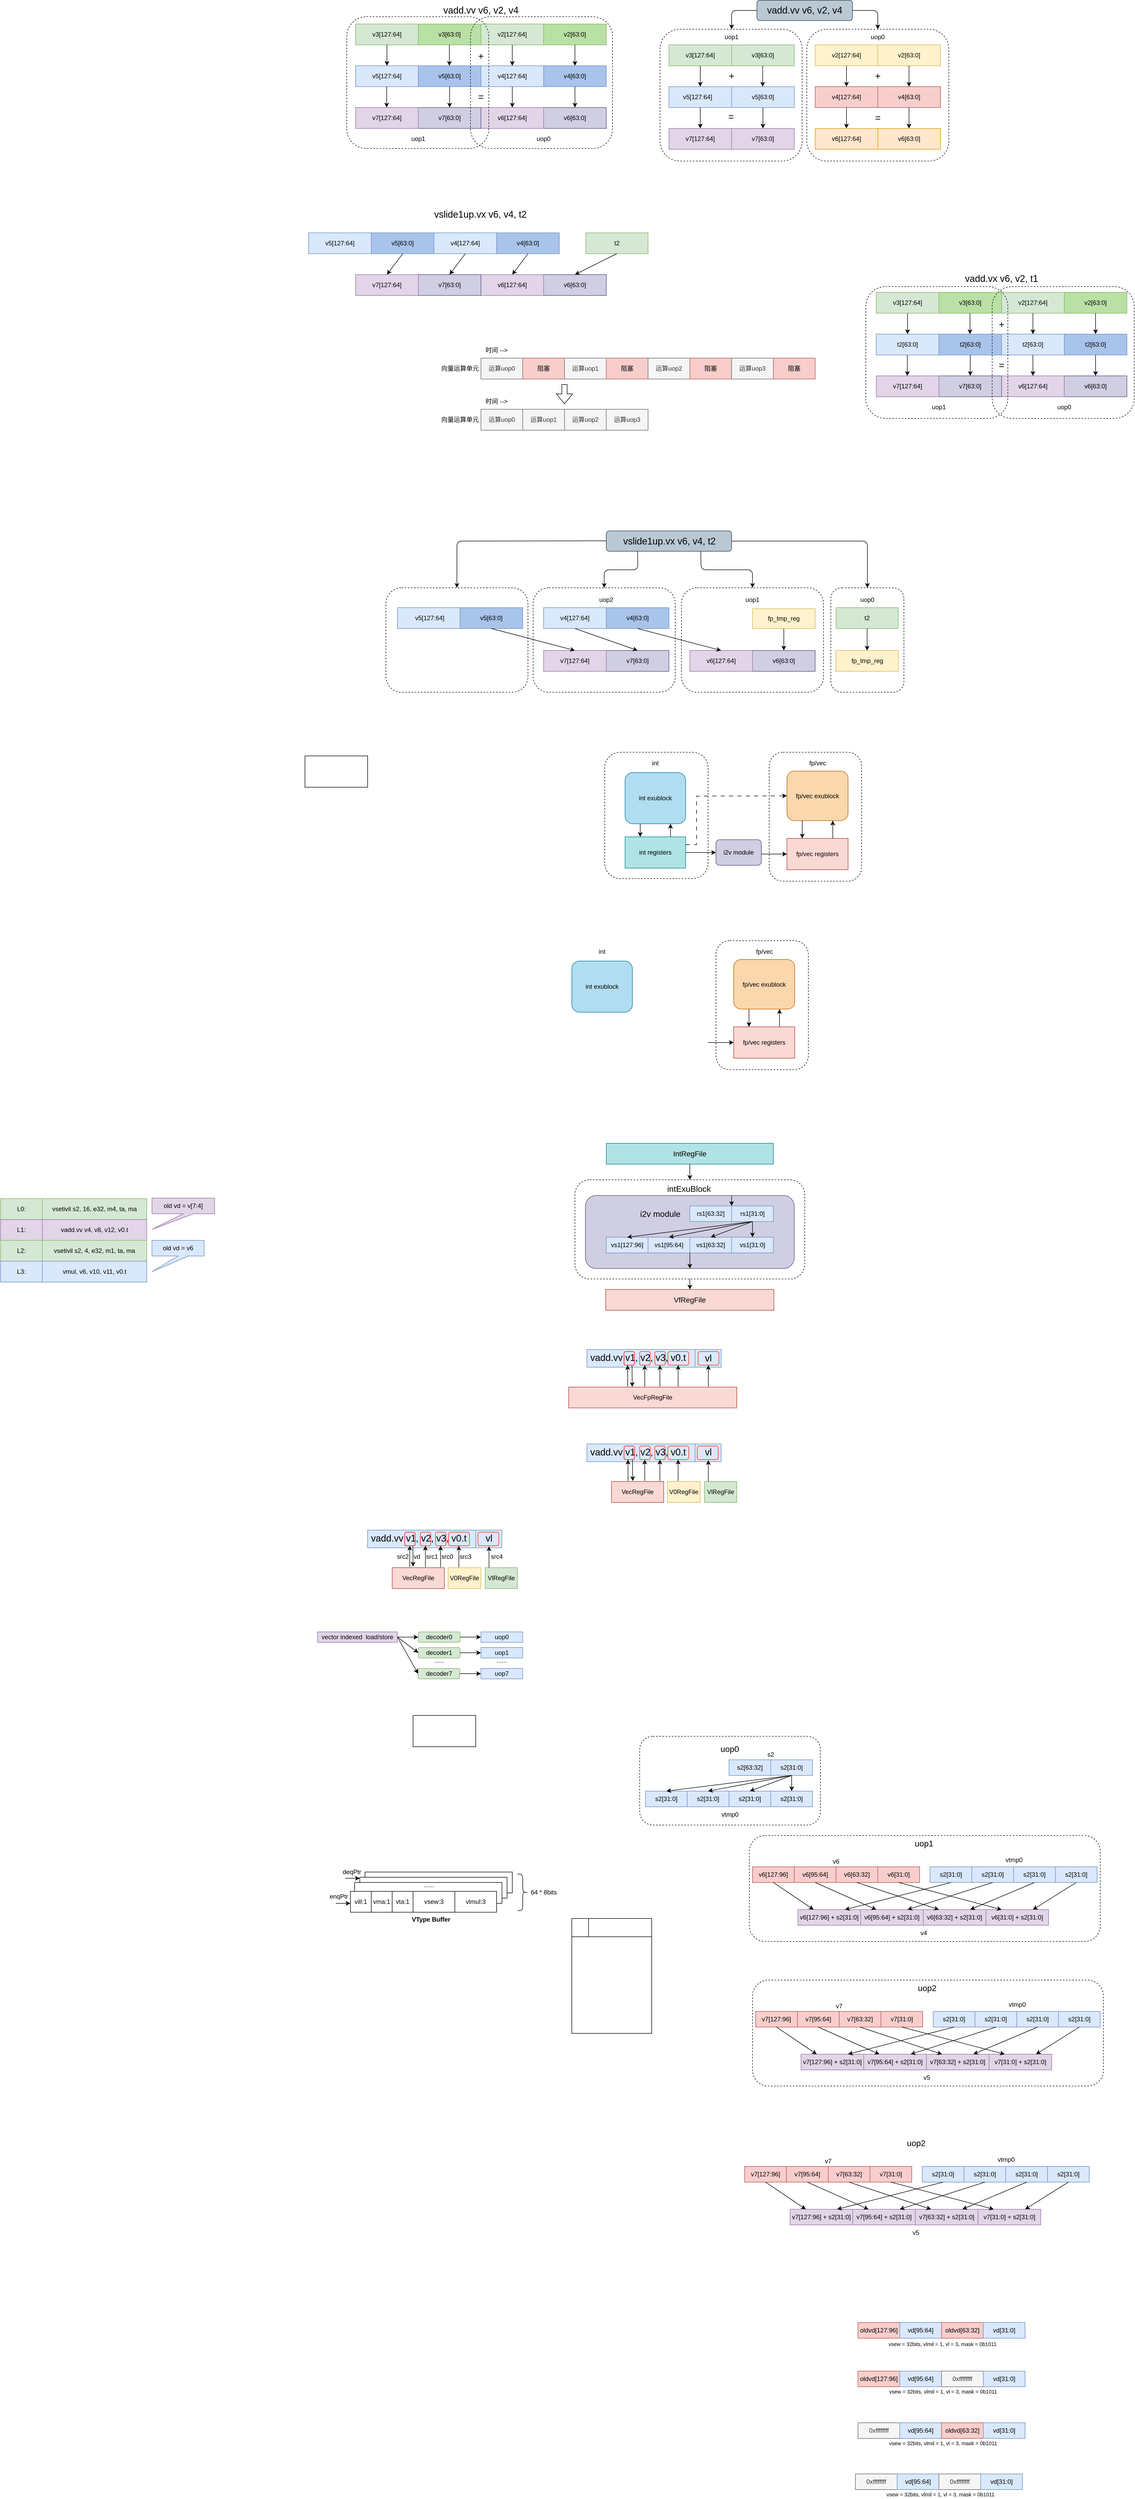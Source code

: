 <mxfile version="24.6.2" type="github">
  <diagram name="第 1 页" id="FMDYcHruHx87ImfanRCs">
    <mxGraphModel dx="1530" dy="490" grid="0" gridSize="10" guides="1" tooltips="1" connect="1" arrows="1" fold="1" page="0" pageScale="1" pageWidth="827" pageHeight="1169" math="0" shadow="0">
      <root>
        <mxCell id="0" />
        <mxCell id="1" parent="0" />
        <mxCell id="htRcjj7g0a2iQNc5H-x_-211" value="" style="rounded=1;whiteSpace=wrap;html=1;dashed=1;" vertex="1" parent="1">
          <mxGeometry x="914" y="3590" width="672" height="203" as="geometry" />
        </mxCell>
        <mxCell id="htRcjj7g0a2iQNc5H-x_-210" value="" style="rounded=1;whiteSpace=wrap;html=1;dashed=1;" vertex="1" parent="1">
          <mxGeometry x="704" y="3400" width="346" height="170" as="geometry" />
        </mxCell>
        <mxCell id="htRcjj7g0a2iQNc5H-x_-170" value="" style="rounded=0;whiteSpace=wrap;html=1;" vertex="1" parent="1">
          <mxGeometry x="574" y="3749" width="153" height="220" as="geometry" />
        </mxCell>
        <mxCell id="htRcjj7g0a2iQNc5H-x_-35" value="" style="rounded=0;whiteSpace=wrap;html=1;fillColor=#dae8fc;strokeColor=#6c8ebf;" vertex="1" parent="1">
          <mxGeometry x="603" y="2659" width="207" height="34" as="geometry" />
        </mxCell>
        <mxCell id="htRcjj7g0a2iQNc5H-x_-38" value="&lt;font style=&quot;font-size: 18px;&quot;&gt;vadd.vv v1, v2, v3, v0.t&lt;/font&gt;" style="text;html=1;align=center;verticalAlign=middle;whiteSpace=wrap;rounded=0;" vertex="1" parent="1">
          <mxGeometry x="606" y="2660" width="190" height="30" as="geometry" />
        </mxCell>
        <mxCell id="htRcjj7g0a2iQNc5H-x_-2" value="" style="rounded=1;whiteSpace=wrap;html=1;dashed=1;" vertex="1" parent="1">
          <mxGeometry x="580" y="2334" width="440" height="190" as="geometry" />
        </mxCell>
        <mxCell id="nwcWhuCMGvPARK6hTbSf-47" value="" style="rounded=1;whiteSpace=wrap;html=1;dashed=1;" parent="1" vertex="1">
          <mxGeometry x="952" y="1515" width="177" height="247" as="geometry" />
        </mxCell>
        <mxCell id="nwcWhuCMGvPARK6hTbSf-46" value="" style="rounded=1;whiteSpace=wrap;html=1;dashed=1;" parent="1" vertex="1">
          <mxGeometry x="637" y="1515" width="198" height="242" as="geometry" />
        </mxCell>
        <mxCell id="htRcjj7g0a2iQNc5H-x_-37" value="" style="rounded=1;whiteSpace=wrap;html=1;fillStyle=auto;gradientColor=none;fillColor=none;strokeColor=#FF0000;" vertex="1" parent="1">
          <mxGeometry x="674" y="2663" width="20" height="26" as="geometry" />
        </mxCell>
        <mxCell id="shXEQwMUXTswchXLRd_X-8" value="" style="rounded=1;whiteSpace=wrap;html=1;dashed=1;" parent="1" vertex="1">
          <mxGeometry x="1070" y="1200" width="140" height="200" as="geometry" />
        </mxCell>
        <mxCell id="shXEQwMUXTswchXLRd_X-7" value="" style="rounded=1;whiteSpace=wrap;html=1;dashed=1;" parent="1" vertex="1">
          <mxGeometry x="218" y="1200" width="272" height="200" as="geometry" />
        </mxCell>
        <mxCell id="shXEQwMUXTswchXLRd_X-6" value="" style="rounded=1;whiteSpace=wrap;html=1;dashed=1;" parent="1" vertex="1">
          <mxGeometry x="500" y="1200" width="272" height="200" as="geometry" />
        </mxCell>
        <mxCell id="shXEQwMUXTswchXLRd_X-4" value="" style="rounded=1;whiteSpace=wrap;html=1;dashed=1;" parent="1" vertex="1">
          <mxGeometry x="784" y="1200" width="272" height="200" as="geometry" />
        </mxCell>
        <mxCell id="zCqq2SSyFPtlHi65_bJa-1" value="" style="rounded=1;whiteSpace=wrap;html=1;fillColor=#bac8d3;strokeColor=#23445d;" parent="1" vertex="1">
          <mxGeometry x="928.5" y="74.5" width="183" height="39" as="geometry" />
        </mxCell>
        <mxCell id="wy_IWel_Dc7Mo03PEmRR-122" value="" style="rounded=1;whiteSpace=wrap;html=1;dashed=1;" parent="1" vertex="1">
          <mxGeometry x="1024" y="130" width="272" height="252.5" as="geometry" />
        </mxCell>
        <mxCell id="wy_IWel_Dc7Mo03PEmRR-105" value="" style="rounded=1;whiteSpace=wrap;html=1;dashed=1;" parent="1" vertex="1">
          <mxGeometry x="743" y="130" width="272" height="252.5" as="geometry" />
        </mxCell>
        <mxCell id="cZkUHqmXnmO7Fv6U_V5v-17" value="" style="rounded=0;whiteSpace=wrap;html=1;fillColor=#B9E0A5;strokeColor=#82b366;" parent="1" vertex="1">
          <mxGeometry x="520" y="120" width="120" height="40" as="geometry" />
        </mxCell>
        <mxCell id="cZkUHqmXnmO7Fv6U_V5v-18" value="" style="rounded=0;whiteSpace=wrap;html=1;fillColor=#d5e8d4;strokeColor=#82b366;" parent="1" vertex="1">
          <mxGeometry x="400" y="120" width="120" height="40" as="geometry" />
        </mxCell>
        <mxCell id="cZkUHqmXnmO7Fv6U_V5v-19" value="" style="rounded=0;whiteSpace=wrap;html=1;fillColor=#B9E0A5;strokeColor=#82b366;" parent="1" vertex="1">
          <mxGeometry x="280" y="120" width="120" height="40" as="geometry" />
        </mxCell>
        <mxCell id="cZkUHqmXnmO7Fv6U_V5v-20" value="" style="rounded=0;whiteSpace=wrap;html=1;fillColor=#d5e8d4;strokeColor=#82b366;" parent="1" vertex="1">
          <mxGeometry x="160" y="120" width="120" height="40" as="geometry" />
        </mxCell>
        <mxCell id="cZkUHqmXnmO7Fv6U_V5v-26" value="v3[127:64]" style="text;html=1;strokeColor=none;fillColor=none;align=center;verticalAlign=middle;whiteSpace=wrap;rounded=0;" parent="1" vertex="1">
          <mxGeometry x="190" y="125" width="60" height="30" as="geometry" />
        </mxCell>
        <mxCell id="cZkUHqmXnmO7Fv6U_V5v-30" value="v3[63:0]" style="text;html=1;strokeColor=none;fillColor=none;align=center;verticalAlign=middle;whiteSpace=wrap;rounded=0;" parent="1" vertex="1">
          <mxGeometry x="310" y="125" width="60" height="30" as="geometry" />
        </mxCell>
        <mxCell id="cZkUHqmXnmO7Fv6U_V5v-32" value="v2[127:64]" style="text;html=1;strokeColor=none;fillColor=none;align=center;verticalAlign=middle;whiteSpace=wrap;rounded=0;" parent="1" vertex="1">
          <mxGeometry x="430" y="125" width="60" height="30" as="geometry" />
        </mxCell>
        <mxCell id="cZkUHqmXnmO7Fv6U_V5v-34" value="v2[63:0]" style="text;html=1;strokeColor=none;fillColor=none;align=center;verticalAlign=middle;whiteSpace=wrap;rounded=0;" parent="1" vertex="1">
          <mxGeometry x="550" y="125" width="60" height="30" as="geometry" />
        </mxCell>
        <mxCell id="cZkUHqmXnmO7Fv6U_V5v-47" value="" style="rounded=0;whiteSpace=wrap;html=1;fillColor=#A9C4EB;strokeColor=#6c8ebf;" parent="1" vertex="1">
          <mxGeometry x="520" y="200" width="120" height="40" as="geometry" />
        </mxCell>
        <mxCell id="cZkUHqmXnmO7Fv6U_V5v-48" value="" style="rounded=0;whiteSpace=wrap;html=1;fillColor=#dae8fc;strokeColor=#6c8ebf;" parent="1" vertex="1">
          <mxGeometry x="400" y="200" width="120" height="40" as="geometry" />
        </mxCell>
        <mxCell id="cZkUHqmXnmO7Fv6U_V5v-49" value="" style="rounded=0;whiteSpace=wrap;html=1;fillColor=#A9C4EB;strokeColor=#6c8ebf;" parent="1" vertex="1">
          <mxGeometry x="280" y="200" width="120" height="40" as="geometry" />
        </mxCell>
        <mxCell id="cZkUHqmXnmO7Fv6U_V5v-50" value="" style="rounded=0;whiteSpace=wrap;html=1;fillColor=#dae8fc;strokeColor=#6c8ebf;" parent="1" vertex="1">
          <mxGeometry x="160" y="200" width="120" height="40" as="geometry" />
        </mxCell>
        <mxCell id="cZkUHqmXnmO7Fv6U_V5v-51" value="v5[127:64]" style="text;html=1;strokeColor=none;fillColor=none;align=center;verticalAlign=middle;whiteSpace=wrap;rounded=0;" parent="1" vertex="1">
          <mxGeometry x="190" y="205" width="60" height="30" as="geometry" />
        </mxCell>
        <mxCell id="cZkUHqmXnmO7Fv6U_V5v-52" value="v5[63:0]" style="text;html=1;strokeColor=none;fillColor=none;align=center;verticalAlign=middle;whiteSpace=wrap;rounded=0;" parent="1" vertex="1">
          <mxGeometry x="310" y="205" width="60" height="30" as="geometry" />
        </mxCell>
        <mxCell id="cZkUHqmXnmO7Fv6U_V5v-53" value="v4[127:64]" style="text;html=1;strokeColor=none;fillColor=none;align=center;verticalAlign=middle;whiteSpace=wrap;rounded=0;" parent="1" vertex="1">
          <mxGeometry x="430" y="205" width="60" height="30" as="geometry" />
        </mxCell>
        <mxCell id="cZkUHqmXnmO7Fv6U_V5v-54" value="v4[63:0]" style="text;html=1;strokeColor=none;fillColor=none;align=center;verticalAlign=middle;whiteSpace=wrap;rounded=0;" parent="1" vertex="1">
          <mxGeometry x="550" y="205" width="60" height="30" as="geometry" />
        </mxCell>
        <mxCell id="cZkUHqmXnmO7Fv6U_V5v-55" value="" style="rounded=0;whiteSpace=wrap;html=1;fillColor=#d0cee2;strokeColor=#56517e;" parent="1" vertex="1">
          <mxGeometry x="400" y="280" width="240" height="40" as="geometry" />
        </mxCell>
        <mxCell id="cZkUHqmXnmO7Fv6U_V5v-56" value="" style="rounded=0;whiteSpace=wrap;html=1;fillColor=#e1d5e7;strokeColor=#9673a6;" parent="1" vertex="1">
          <mxGeometry x="400" y="280" width="120" height="40" as="geometry" />
        </mxCell>
        <mxCell id="cZkUHqmXnmO7Fv6U_V5v-57" value="" style="rounded=0;whiteSpace=wrap;html=1;fillColor=#d0cee2;strokeColor=#56517e;" parent="1" vertex="1">
          <mxGeometry x="280" y="280" width="120" height="40" as="geometry" />
        </mxCell>
        <mxCell id="cZkUHqmXnmO7Fv6U_V5v-58" value="" style="rounded=0;whiteSpace=wrap;html=1;fillColor=#e1d5e7;strokeColor=#9673a6;" parent="1" vertex="1">
          <mxGeometry x="160" y="280" width="120" height="40" as="geometry" />
        </mxCell>
        <mxCell id="cZkUHqmXnmO7Fv6U_V5v-59" value="v7[127:64]" style="text;html=1;strokeColor=none;fillColor=none;align=center;verticalAlign=middle;whiteSpace=wrap;rounded=0;" parent="1" vertex="1">
          <mxGeometry x="190" y="285" width="60" height="30" as="geometry" />
        </mxCell>
        <mxCell id="cZkUHqmXnmO7Fv6U_V5v-60" value="v7[63:0]" style="text;html=1;strokeColor=none;fillColor=none;align=center;verticalAlign=middle;whiteSpace=wrap;rounded=0;" parent="1" vertex="1">
          <mxGeometry x="310" y="285" width="60" height="30" as="geometry" />
        </mxCell>
        <mxCell id="cZkUHqmXnmO7Fv6U_V5v-61" value="v6[127:64]" style="text;html=1;strokeColor=none;fillColor=none;align=center;verticalAlign=middle;whiteSpace=wrap;rounded=0;" parent="1" vertex="1">
          <mxGeometry x="430" y="285" width="60" height="30" as="geometry" />
        </mxCell>
        <mxCell id="cZkUHqmXnmO7Fv6U_V5v-62" value="v6[63:0]" style="text;html=1;strokeColor=none;fillColor=none;align=center;verticalAlign=middle;whiteSpace=wrap;rounded=0;" parent="1" vertex="1">
          <mxGeometry x="550" y="285" width="60" height="30" as="geometry" />
        </mxCell>
        <mxCell id="wy_IWel_Dc7Mo03PEmRR-1" value="&lt;font style=&quot;font-size: 18px;&quot;&gt;+&lt;/font&gt;" style="text;html=1;strokeColor=none;fillColor=none;align=center;verticalAlign=middle;whiteSpace=wrap;rounded=0;" parent="1" vertex="1">
          <mxGeometry x="370" y="167" width="60" height="30" as="geometry" />
        </mxCell>
        <mxCell id="wy_IWel_Dc7Mo03PEmRR-2" value="&lt;font style=&quot;font-size: 18px;&quot;&gt;=&lt;/font&gt;" style="text;html=1;strokeColor=none;fillColor=none;align=center;verticalAlign=middle;whiteSpace=wrap;rounded=0;" parent="1" vertex="1">
          <mxGeometry x="370" y="245" width="60" height="30" as="geometry" />
        </mxCell>
        <mxCell id="wy_IWel_Dc7Mo03PEmRR-4" value="&lt;font style=&quot;font-size: 18px;&quot;&gt;vadd.vv v6, v2, v4&lt;/font&gt;" style="text;html=1;strokeColor=none;fillColor=none;align=center;verticalAlign=middle;whiteSpace=wrap;rounded=0;" parent="1" vertex="1">
          <mxGeometry x="310" y="79" width="180" height="30" as="geometry" />
        </mxCell>
        <mxCell id="wy_IWel_Dc7Mo03PEmRR-19" value="" style="endArrow=classic;html=1;rounded=0;exitX=0.5;exitY=1;exitDx=0;exitDy=0;" parent="1" source="cZkUHqmXnmO7Fv6U_V5v-20" edge="1">
          <mxGeometry width="50" height="50" relative="1" as="geometry">
            <mxPoint x="800" y="610" as="sourcePoint" />
            <mxPoint x="220" y="200" as="targetPoint" />
          </mxGeometry>
        </mxCell>
        <mxCell id="wy_IWel_Dc7Mo03PEmRR-20" value="" style="endArrow=classic;html=1;rounded=0;exitX=0.5;exitY=1;exitDx=0;exitDy=0;" parent="1" edge="1">
          <mxGeometry width="50" height="50" relative="1" as="geometry">
            <mxPoint x="219.5" y="240" as="sourcePoint" />
            <mxPoint x="219.5" y="280" as="targetPoint" />
          </mxGeometry>
        </mxCell>
        <mxCell id="wy_IWel_Dc7Mo03PEmRR-21" value="" style="endArrow=classic;html=1;rounded=0;exitX=0.5;exitY=1;exitDx=0;exitDy=0;" parent="1" edge="1">
          <mxGeometry width="50" height="50" relative="1" as="geometry">
            <mxPoint x="339.5" y="160" as="sourcePoint" />
            <mxPoint x="339.5" y="200" as="targetPoint" />
          </mxGeometry>
        </mxCell>
        <mxCell id="wy_IWel_Dc7Mo03PEmRR-24" value="" style="endArrow=classic;html=1;rounded=0;exitX=0.5;exitY=1;exitDx=0;exitDy=0;entryX=0.5;entryY=0;entryDx=0;entryDy=0;" parent="1" source="cZkUHqmXnmO7Fv6U_V5v-49" target="cZkUHqmXnmO7Fv6U_V5v-57" edge="1">
          <mxGeometry width="50" height="50" relative="1" as="geometry">
            <mxPoint x="260" y="200" as="sourcePoint" />
            <mxPoint x="260" y="240" as="targetPoint" />
          </mxGeometry>
        </mxCell>
        <mxCell id="wy_IWel_Dc7Mo03PEmRR-25" value="" style="endArrow=classic;html=1;rounded=0;exitX=0.5;exitY=1;exitDx=0;exitDy=0;entryX=0.5;entryY=0;entryDx=0;entryDy=0;" parent="1" source="cZkUHqmXnmO7Fv6U_V5v-18" target="cZkUHqmXnmO7Fv6U_V5v-48" edge="1">
          <mxGeometry width="50" height="50" relative="1" as="geometry">
            <mxPoint x="349.5" y="170" as="sourcePoint" />
            <mxPoint x="349.5" y="210" as="targetPoint" />
          </mxGeometry>
        </mxCell>
        <mxCell id="wy_IWel_Dc7Mo03PEmRR-26" value="" style="endArrow=classic;html=1;rounded=0;exitX=0.5;exitY=1;exitDx=0;exitDy=0;entryX=0.5;entryY=0;entryDx=0;entryDy=0;" parent="1" source="cZkUHqmXnmO7Fv6U_V5v-17" target="cZkUHqmXnmO7Fv6U_V5v-47" edge="1">
          <mxGeometry width="50" height="50" relative="1" as="geometry">
            <mxPoint x="470" y="170" as="sourcePoint" />
            <mxPoint x="470" y="210" as="targetPoint" />
          </mxGeometry>
        </mxCell>
        <mxCell id="wy_IWel_Dc7Mo03PEmRR-27" value="" style="endArrow=classic;html=1;rounded=0;exitX=0.5;exitY=1;exitDx=0;exitDy=0;entryX=0.5;entryY=0;entryDx=0;entryDy=0;" parent="1" source="cZkUHqmXnmO7Fv6U_V5v-48" target="cZkUHqmXnmO7Fv6U_V5v-56" edge="1">
          <mxGeometry width="50" height="50" relative="1" as="geometry">
            <mxPoint x="590" y="170" as="sourcePoint" />
            <mxPoint x="590" y="210" as="targetPoint" />
          </mxGeometry>
        </mxCell>
        <mxCell id="wy_IWel_Dc7Mo03PEmRR-28" value="" style="endArrow=classic;html=1;rounded=0;exitX=0.5;exitY=1;exitDx=0;exitDy=0;entryX=0.75;entryY=0;entryDx=0;entryDy=0;" parent="1" source="cZkUHqmXnmO7Fv6U_V5v-47" target="cZkUHqmXnmO7Fv6U_V5v-55" edge="1">
          <mxGeometry width="50" height="50" relative="1" as="geometry">
            <mxPoint x="470" y="245" as="sourcePoint" />
            <mxPoint x="470" y="290" as="targetPoint" />
          </mxGeometry>
        </mxCell>
        <mxCell id="wy_IWel_Dc7Mo03PEmRR-37" value="" style="rounded=0;whiteSpace=wrap;html=1;fillColor=#A9C4EB;strokeColor=#6c8ebf;" parent="1" vertex="1">
          <mxGeometry x="430" y="520" width="120" height="40" as="geometry" />
        </mxCell>
        <mxCell id="wy_IWel_Dc7Mo03PEmRR-38" value="" style="rounded=0;whiteSpace=wrap;html=1;fillColor=#dae8fc;strokeColor=#6c8ebf;" parent="1" vertex="1">
          <mxGeometry x="310" y="520" width="120" height="40" as="geometry" />
        </mxCell>
        <mxCell id="wy_IWel_Dc7Mo03PEmRR-39" value="" style="rounded=0;whiteSpace=wrap;html=1;fillColor=#A9C4EB;strokeColor=#6c8ebf;" parent="1" vertex="1">
          <mxGeometry x="190" y="520" width="120" height="40" as="geometry" />
        </mxCell>
        <mxCell id="wy_IWel_Dc7Mo03PEmRR-40" value="" style="rounded=0;whiteSpace=wrap;html=1;fillColor=#dae8fc;strokeColor=#6c8ebf;" parent="1" vertex="1">
          <mxGeometry x="70" y="520" width="120" height="40" as="geometry" />
        </mxCell>
        <mxCell id="wy_IWel_Dc7Mo03PEmRR-41" value="v5[127:64]" style="text;html=1;strokeColor=none;fillColor=none;align=center;verticalAlign=middle;whiteSpace=wrap;rounded=0;" parent="1" vertex="1">
          <mxGeometry x="100" y="525" width="60" height="30" as="geometry" />
        </mxCell>
        <mxCell id="wy_IWel_Dc7Mo03PEmRR-42" value="v5[63:0]" style="text;html=1;strokeColor=none;fillColor=none;align=center;verticalAlign=middle;whiteSpace=wrap;rounded=0;" parent="1" vertex="1">
          <mxGeometry x="220" y="525" width="60" height="30" as="geometry" />
        </mxCell>
        <mxCell id="wy_IWel_Dc7Mo03PEmRR-43" value="v4[127:64]" style="text;html=1;strokeColor=none;fillColor=none;align=center;verticalAlign=middle;whiteSpace=wrap;rounded=0;" parent="1" vertex="1">
          <mxGeometry x="340" y="525" width="60" height="30" as="geometry" />
        </mxCell>
        <mxCell id="wy_IWel_Dc7Mo03PEmRR-44" value="v4[63:0]" style="text;html=1;strokeColor=none;fillColor=none;align=center;verticalAlign=middle;whiteSpace=wrap;rounded=0;" parent="1" vertex="1">
          <mxGeometry x="460" y="525" width="60" height="30" as="geometry" />
        </mxCell>
        <mxCell id="wy_IWel_Dc7Mo03PEmRR-45" value="" style="rounded=0;whiteSpace=wrap;html=1;fillColor=#d0cee2;strokeColor=#56517e;" parent="1" vertex="1">
          <mxGeometry x="400" y="600" width="240" height="40" as="geometry" />
        </mxCell>
        <mxCell id="wy_IWel_Dc7Mo03PEmRR-46" value="" style="rounded=0;whiteSpace=wrap;html=1;fillColor=#e1d5e7;strokeColor=#9673a6;" parent="1" vertex="1">
          <mxGeometry x="400" y="600" width="120" height="40" as="geometry" />
        </mxCell>
        <mxCell id="wy_IWel_Dc7Mo03PEmRR-47" value="" style="rounded=0;whiteSpace=wrap;html=1;fillColor=#d0cee2;strokeColor=#56517e;" parent="1" vertex="1">
          <mxGeometry x="280" y="600" width="120" height="40" as="geometry" />
        </mxCell>
        <mxCell id="wy_IWel_Dc7Mo03PEmRR-48" value="" style="rounded=0;whiteSpace=wrap;html=1;fillColor=#e1d5e7;strokeColor=#9673a6;" parent="1" vertex="1">
          <mxGeometry x="160" y="600" width="120" height="40" as="geometry" />
        </mxCell>
        <mxCell id="wy_IWel_Dc7Mo03PEmRR-49" value="v7[127:64]" style="text;html=1;strokeColor=none;fillColor=none;align=center;verticalAlign=middle;whiteSpace=wrap;rounded=0;" parent="1" vertex="1">
          <mxGeometry x="190" y="605" width="60" height="30" as="geometry" />
        </mxCell>
        <mxCell id="wy_IWel_Dc7Mo03PEmRR-50" value="v7[63:0]" style="text;html=1;strokeColor=none;fillColor=none;align=center;verticalAlign=middle;whiteSpace=wrap;rounded=0;" parent="1" vertex="1">
          <mxGeometry x="310" y="605" width="60" height="30" as="geometry" />
        </mxCell>
        <mxCell id="wy_IWel_Dc7Mo03PEmRR-51" value="v6[127:64]" style="text;html=1;strokeColor=none;fillColor=none;align=center;verticalAlign=middle;whiteSpace=wrap;rounded=0;" parent="1" vertex="1">
          <mxGeometry x="430" y="605" width="60" height="30" as="geometry" />
        </mxCell>
        <mxCell id="wy_IWel_Dc7Mo03PEmRR-52" value="v6[63:0]" style="text;html=1;strokeColor=none;fillColor=none;align=center;verticalAlign=middle;whiteSpace=wrap;rounded=0;" parent="1" vertex="1">
          <mxGeometry x="550" y="605" width="60" height="30" as="geometry" />
        </mxCell>
        <mxCell id="wy_IWel_Dc7Mo03PEmRR-55" value="&lt;font style=&quot;font-size: 18px;&quot;&gt;vslide1up.vx v6, v4, t2&lt;/font&gt;" style="text;html=1;strokeColor=none;fillColor=none;align=center;verticalAlign=middle;whiteSpace=wrap;rounded=0;" parent="1" vertex="1">
          <mxGeometry x="280" y="470" width="238" height="30" as="geometry" />
        </mxCell>
        <mxCell id="wy_IWel_Dc7Mo03PEmRR-59" value="" style="endArrow=classic;html=1;rounded=0;exitX=0.5;exitY=1;exitDx=0;exitDy=0;entryX=0.5;entryY=0;entryDx=0;entryDy=0;" parent="1" source="wy_IWel_Dc7Mo03PEmRR-39" target="wy_IWel_Dc7Mo03PEmRR-48" edge="1">
          <mxGeometry width="50" height="50" relative="1" as="geometry">
            <mxPoint x="260" y="520" as="sourcePoint" />
            <mxPoint x="260" y="560" as="targetPoint" />
          </mxGeometry>
        </mxCell>
        <mxCell id="wy_IWel_Dc7Mo03PEmRR-62" value="" style="endArrow=classic;html=1;rounded=0;exitX=0.5;exitY=1;exitDx=0;exitDy=0;entryX=0.5;entryY=0;entryDx=0;entryDy=0;" parent="1" source="wy_IWel_Dc7Mo03PEmRR-38" target="wy_IWel_Dc7Mo03PEmRR-47" edge="1">
          <mxGeometry width="50" height="50" relative="1" as="geometry">
            <mxPoint x="590" y="490" as="sourcePoint" />
            <mxPoint x="590" y="530" as="targetPoint" />
          </mxGeometry>
        </mxCell>
        <mxCell id="wy_IWel_Dc7Mo03PEmRR-63" value="" style="endArrow=classic;html=1;rounded=0;exitX=0.5;exitY=1;exitDx=0;exitDy=0;entryX=0.5;entryY=0;entryDx=0;entryDy=0;" parent="1" source="wy_IWel_Dc7Mo03PEmRR-37" target="wy_IWel_Dc7Mo03PEmRR-46" edge="1">
          <mxGeometry width="50" height="50" relative="1" as="geometry">
            <mxPoint x="470" y="565" as="sourcePoint" />
            <mxPoint x="470" y="610" as="targetPoint" />
          </mxGeometry>
        </mxCell>
        <mxCell id="wy_IWel_Dc7Mo03PEmRR-66" value="t2" style="rounded=0;whiteSpace=wrap;html=1;fillColor=#d5e8d4;strokeColor=#82b366;" parent="1" vertex="1">
          <mxGeometry x="601" y="520" width="119" height="40" as="geometry" />
        </mxCell>
        <mxCell id="wy_IWel_Dc7Mo03PEmRR-67" value="" style="endArrow=classic;html=1;rounded=0;entryX=0.75;entryY=0;entryDx=0;entryDy=0;" parent="1" target="wy_IWel_Dc7Mo03PEmRR-45" edge="1">
          <mxGeometry width="50" height="50" relative="1" as="geometry">
            <mxPoint x="660" y="560" as="sourcePoint" />
            <mxPoint x="420" y="390" as="targetPoint" />
          </mxGeometry>
        </mxCell>
        <mxCell id="wy_IWel_Dc7Mo03PEmRR-68" value="" style="rounded=0;whiteSpace=wrap;html=1;fillColor=#fff2cc;strokeColor=#d6b656;" parent="1" vertex="1">
          <mxGeometry x="1160" y="160" width="120" height="40" as="geometry" />
        </mxCell>
        <mxCell id="wy_IWel_Dc7Mo03PEmRR-69" value="" style="rounded=0;whiteSpace=wrap;html=1;fillColor=#fff2cc;strokeColor=#d6b656;" parent="1" vertex="1">
          <mxGeometry x="1040" y="160" width="120" height="40" as="geometry" />
        </mxCell>
        <mxCell id="wy_IWel_Dc7Mo03PEmRR-70" value="" style="rounded=0;whiteSpace=wrap;html=1;fillColor=#d5e8d4;strokeColor=#82b366;" parent="1" vertex="1">
          <mxGeometry x="880" y="160" width="120" height="40" as="geometry" />
        </mxCell>
        <mxCell id="wy_IWel_Dc7Mo03PEmRR-71" value="" style="rounded=0;whiteSpace=wrap;html=1;fillColor=#d5e8d4;strokeColor=#82b366;" parent="1" vertex="1">
          <mxGeometry x="760" y="160" width="120" height="40" as="geometry" />
        </mxCell>
        <mxCell id="wy_IWel_Dc7Mo03PEmRR-72" value="v3[127:64]" style="text;html=1;strokeColor=none;fillColor=none;align=center;verticalAlign=middle;whiteSpace=wrap;rounded=0;" parent="1" vertex="1">
          <mxGeometry x="790" y="165" width="60" height="30" as="geometry" />
        </mxCell>
        <mxCell id="wy_IWel_Dc7Mo03PEmRR-73" value="v3[63:0]" style="text;html=1;strokeColor=none;fillColor=none;align=center;verticalAlign=middle;whiteSpace=wrap;rounded=0;" parent="1" vertex="1">
          <mxGeometry x="910" y="165" width="60" height="30" as="geometry" />
        </mxCell>
        <mxCell id="wy_IWel_Dc7Mo03PEmRR-74" value="v2[127:64]" style="text;html=1;strokeColor=none;fillColor=none;align=center;verticalAlign=middle;whiteSpace=wrap;rounded=0;" parent="1" vertex="1">
          <mxGeometry x="1070" y="165" width="60" height="30" as="geometry" />
        </mxCell>
        <mxCell id="wy_IWel_Dc7Mo03PEmRR-75" value="v2[63:0]" style="text;html=1;strokeColor=none;fillColor=none;align=center;verticalAlign=middle;whiteSpace=wrap;rounded=0;" parent="1" vertex="1">
          <mxGeometry x="1190" y="165" width="60" height="30" as="geometry" />
        </mxCell>
        <mxCell id="wy_IWel_Dc7Mo03PEmRR-76" value="" style="rounded=0;whiteSpace=wrap;html=1;fillColor=#f8cecc;strokeColor=#b85450;" parent="1" vertex="1">
          <mxGeometry x="1160" y="240" width="120" height="40" as="geometry" />
        </mxCell>
        <mxCell id="wy_IWel_Dc7Mo03PEmRR-77" value="" style="rounded=0;whiteSpace=wrap;html=1;fillColor=#f8cecc;strokeColor=#b85450;" parent="1" vertex="1">
          <mxGeometry x="1040" y="240" width="120" height="40" as="geometry" />
        </mxCell>
        <mxCell id="wy_IWel_Dc7Mo03PEmRR-78" value="" style="rounded=0;whiteSpace=wrap;html=1;fillColor=#dae8fc;strokeColor=#6c8ebf;" parent="1" vertex="1">
          <mxGeometry x="880" y="240" width="120" height="40" as="geometry" />
        </mxCell>
        <mxCell id="wy_IWel_Dc7Mo03PEmRR-79" value="" style="rounded=0;whiteSpace=wrap;html=1;fillColor=#dae8fc;strokeColor=#6c8ebf;" parent="1" vertex="1">
          <mxGeometry x="760" y="240" width="120" height="40" as="geometry" />
        </mxCell>
        <mxCell id="wy_IWel_Dc7Mo03PEmRR-80" value="v5[127:64]" style="text;html=1;strokeColor=none;fillColor=none;align=center;verticalAlign=middle;whiteSpace=wrap;rounded=0;" parent="1" vertex="1">
          <mxGeometry x="785" y="245" width="60" height="30" as="geometry" />
        </mxCell>
        <mxCell id="wy_IWel_Dc7Mo03PEmRR-81" value="v5[63:0]" style="text;html=1;strokeColor=none;fillColor=none;align=center;verticalAlign=middle;whiteSpace=wrap;rounded=0;" parent="1" vertex="1">
          <mxGeometry x="910" y="245" width="60" height="30" as="geometry" />
        </mxCell>
        <mxCell id="wy_IWel_Dc7Mo03PEmRR-82" value="v4[127:64]" style="text;html=1;strokeColor=none;fillColor=none;align=center;verticalAlign=middle;whiteSpace=wrap;rounded=0;" parent="1" vertex="1">
          <mxGeometry x="1070" y="247.5" width="60" height="25" as="geometry" />
        </mxCell>
        <mxCell id="wy_IWel_Dc7Mo03PEmRR-83" value="v4[63:0]" style="text;html=1;strokeColor=none;fillColor=none;align=center;verticalAlign=middle;whiteSpace=wrap;rounded=0;" parent="1" vertex="1">
          <mxGeometry x="1190" y="245" width="60" height="30" as="geometry" />
        </mxCell>
        <mxCell id="wy_IWel_Dc7Mo03PEmRR-84" value="" style="rounded=0;whiteSpace=wrap;html=1;fillColor=#ffe6cc;strokeColor=#d79b00;" parent="1" vertex="1">
          <mxGeometry x="1160" y="320" width="120" height="40" as="geometry" />
        </mxCell>
        <mxCell id="wy_IWel_Dc7Mo03PEmRR-85" value="" style="rounded=0;whiteSpace=wrap;html=1;fillColor=#ffe6cc;strokeColor=#d79b00;" parent="1" vertex="1">
          <mxGeometry x="1040" y="320" width="120" height="40" as="geometry" />
        </mxCell>
        <mxCell id="wy_IWel_Dc7Mo03PEmRR-86" value="" style="rounded=0;whiteSpace=wrap;html=1;fillColor=#e1d5e7;strokeColor=#9673a6;" parent="1" vertex="1">
          <mxGeometry x="880" y="320" width="120" height="40" as="geometry" />
        </mxCell>
        <mxCell id="wy_IWel_Dc7Mo03PEmRR-87" value="" style="rounded=0;whiteSpace=wrap;html=1;fillColor=#e1d5e7;strokeColor=#9673a6;" parent="1" vertex="1">
          <mxGeometry x="760" y="320" width="120" height="40" as="geometry" />
        </mxCell>
        <mxCell id="wy_IWel_Dc7Mo03PEmRR-88" value="v7[127:64]" style="text;html=1;strokeColor=none;fillColor=none;align=center;verticalAlign=middle;whiteSpace=wrap;rounded=0;" parent="1" vertex="1">
          <mxGeometry x="790" y="325" width="60" height="30" as="geometry" />
        </mxCell>
        <mxCell id="wy_IWel_Dc7Mo03PEmRR-89" value="v7[63:0]" style="text;html=1;strokeColor=none;fillColor=none;align=center;verticalAlign=middle;whiteSpace=wrap;rounded=0;" parent="1" vertex="1">
          <mxGeometry x="910" y="325" width="60" height="30" as="geometry" />
        </mxCell>
        <mxCell id="wy_IWel_Dc7Mo03PEmRR-90" value="v6[127:64]" style="text;html=1;strokeColor=none;fillColor=none;align=center;verticalAlign=middle;whiteSpace=wrap;rounded=0;" parent="1" vertex="1">
          <mxGeometry x="1070" y="325" width="60" height="30" as="geometry" />
        </mxCell>
        <mxCell id="wy_IWel_Dc7Mo03PEmRR-91" value="v6[63:0]" style="text;html=1;strokeColor=none;fillColor=none;align=center;verticalAlign=middle;whiteSpace=wrap;rounded=0;" parent="1" vertex="1">
          <mxGeometry x="1190" y="325" width="60" height="30" as="geometry" />
        </mxCell>
        <mxCell id="wy_IWel_Dc7Mo03PEmRR-94" value="&lt;font style=&quot;font-size: 18px;&quot;&gt;vadd.vv v6, v2, v4&lt;/font&gt;" style="text;html=1;strokeColor=none;fillColor=none;align=center;verticalAlign=middle;whiteSpace=wrap;rounded=0;" parent="1" vertex="1">
          <mxGeometry x="930" y="79" width="180" height="30" as="geometry" />
        </mxCell>
        <mxCell id="wy_IWel_Dc7Mo03PEmRR-95" value="" style="endArrow=classic;html=1;rounded=0;exitX=0.5;exitY=1;exitDx=0;exitDy=0;entryX=0.5;entryY=0;entryDx=0;entryDy=0;" parent="1" source="wy_IWel_Dc7Mo03PEmRR-71" target="wy_IWel_Dc7Mo03PEmRR-79" edge="1">
          <mxGeometry width="50" height="50" relative="1" as="geometry">
            <mxPoint x="1360" y="650" as="sourcePoint" />
            <mxPoint x="780" y="240" as="targetPoint" />
          </mxGeometry>
        </mxCell>
        <mxCell id="wy_IWel_Dc7Mo03PEmRR-96" value="" style="endArrow=classic;html=1;rounded=0;exitX=0.5;exitY=1;exitDx=0;exitDy=0;entryX=0.5;entryY=0;entryDx=0;entryDy=0;" parent="1" source="wy_IWel_Dc7Mo03PEmRR-79" target="wy_IWel_Dc7Mo03PEmRR-87" edge="1">
          <mxGeometry width="50" height="50" relative="1" as="geometry">
            <mxPoint x="779.5" y="280" as="sourcePoint" />
            <mxPoint x="779.5" y="320" as="targetPoint" />
          </mxGeometry>
        </mxCell>
        <mxCell id="wy_IWel_Dc7Mo03PEmRR-97" value="" style="endArrow=classic;html=1;rounded=0;exitX=0.5;exitY=1;exitDx=0;exitDy=0;" parent="1" edge="1">
          <mxGeometry width="50" height="50" relative="1" as="geometry">
            <mxPoint x="939.5" y="200" as="sourcePoint" />
            <mxPoint x="939.5" y="240" as="targetPoint" />
          </mxGeometry>
        </mxCell>
        <mxCell id="wy_IWel_Dc7Mo03PEmRR-98" value="" style="endArrow=classic;html=1;rounded=0;exitX=0.5;exitY=1;exitDx=0;exitDy=0;entryX=0.5;entryY=0;entryDx=0;entryDy=0;" parent="1" source="wy_IWel_Dc7Mo03PEmRR-78" target="wy_IWel_Dc7Mo03PEmRR-86" edge="1">
          <mxGeometry width="50" height="50" relative="1" as="geometry">
            <mxPoint x="860" y="240" as="sourcePoint" />
            <mxPoint x="860" y="280" as="targetPoint" />
          </mxGeometry>
        </mxCell>
        <mxCell id="wy_IWel_Dc7Mo03PEmRR-99" value="" style="endArrow=classic;html=1;rounded=0;exitX=0.5;exitY=1;exitDx=0;exitDy=0;entryX=0.5;entryY=0;entryDx=0;entryDy=0;" parent="1" source="wy_IWel_Dc7Mo03PEmRR-69" target="wy_IWel_Dc7Mo03PEmRR-77" edge="1">
          <mxGeometry width="50" height="50" relative="1" as="geometry">
            <mxPoint x="989.5" y="210" as="sourcePoint" />
            <mxPoint x="989.5" y="250" as="targetPoint" />
          </mxGeometry>
        </mxCell>
        <mxCell id="wy_IWel_Dc7Mo03PEmRR-100" value="" style="endArrow=classic;html=1;rounded=0;exitX=0.5;exitY=1;exitDx=0;exitDy=0;entryX=0.5;entryY=0;entryDx=0;entryDy=0;" parent="1" edge="1">
          <mxGeometry width="50" height="50" relative="1" as="geometry">
            <mxPoint x="1219.71" y="200" as="sourcePoint" />
            <mxPoint x="1219.71" y="240" as="targetPoint" />
          </mxGeometry>
        </mxCell>
        <mxCell id="wy_IWel_Dc7Mo03PEmRR-101" value="" style="endArrow=classic;html=1;rounded=0;exitX=0.5;exitY=1;exitDx=0;exitDy=0;entryX=0.5;entryY=0;entryDx=0;entryDy=0;" parent="1" source="wy_IWel_Dc7Mo03PEmRR-77" target="wy_IWel_Dc7Mo03PEmRR-85" edge="1">
          <mxGeometry width="50" height="50" relative="1" as="geometry">
            <mxPoint x="1230" y="210" as="sourcePoint" />
            <mxPoint x="1230" y="250" as="targetPoint" />
          </mxGeometry>
        </mxCell>
        <mxCell id="wy_IWel_Dc7Mo03PEmRR-102" value="" style="endArrow=classic;html=1;rounded=0;exitX=0.5;exitY=1;exitDx=0;exitDy=0;entryX=0.75;entryY=0;entryDx=0;entryDy=0;" parent="1" edge="1">
          <mxGeometry width="50" height="50" relative="1" as="geometry">
            <mxPoint x="1219.71" y="280" as="sourcePoint" />
            <mxPoint x="1219.71" y="320" as="targetPoint" />
          </mxGeometry>
        </mxCell>
        <mxCell id="wy_IWel_Dc7Mo03PEmRR-109" value="uop1" style="text;html=1;strokeColor=none;fillColor=none;align=center;verticalAlign=middle;whiteSpace=wrap;rounded=0;" parent="1" vertex="1">
          <mxGeometry x="850" y="130" width="60" height="30" as="geometry" />
        </mxCell>
        <mxCell id="wy_IWel_Dc7Mo03PEmRR-111" value="uop0" style="text;html=1;strokeColor=none;fillColor=none;align=center;verticalAlign=middle;whiteSpace=wrap;rounded=0;" parent="1" vertex="1">
          <mxGeometry x="1130" y="130" width="60" height="30" as="geometry" />
        </mxCell>
        <mxCell id="wy_IWel_Dc7Mo03PEmRR-112" value="&lt;font style=&quot;font-size: 18px;&quot;&gt;+&lt;/font&gt;" style="text;html=1;strokeColor=none;fillColor=none;align=center;verticalAlign=middle;whiteSpace=wrap;rounded=0;" parent="1" vertex="1">
          <mxGeometry x="850" y="205" width="60" height="30" as="geometry" />
        </mxCell>
        <mxCell id="wy_IWel_Dc7Mo03PEmRR-113" value="&lt;font style=&quot;font-size: 18px;&quot;&gt;=&lt;/font&gt;" style="text;html=1;strokeColor=none;fillColor=none;align=center;verticalAlign=middle;whiteSpace=wrap;rounded=0;" parent="1" vertex="1">
          <mxGeometry x="849" y="283" width="60" height="30" as="geometry" />
        </mxCell>
        <mxCell id="wy_IWel_Dc7Mo03PEmRR-115" value="&lt;font style=&quot;font-size: 18px;&quot;&gt;=&lt;/font&gt;" style="text;html=1;strokeColor=none;fillColor=none;align=center;verticalAlign=middle;whiteSpace=wrap;rounded=0;" parent="1" vertex="1">
          <mxGeometry x="1130" y="285" width="60" height="30" as="geometry" />
        </mxCell>
        <mxCell id="wy_IWel_Dc7Mo03PEmRR-116" value="&lt;font style=&quot;font-size: 18px;&quot;&gt;+&lt;/font&gt;" style="text;html=1;strokeColor=none;fillColor=none;align=center;verticalAlign=middle;whiteSpace=wrap;rounded=0;" parent="1" vertex="1">
          <mxGeometry x="1130" y="205" width="60" height="30" as="geometry" />
        </mxCell>
        <mxCell id="zCqq2SSyFPtlHi65_bJa-2" value="" style="endArrow=classic;html=1;rounded=1;exitX=0;exitY=0.5;exitDx=0;exitDy=0;entryX=0.5;entryY=0;entryDx=0;entryDy=0;" parent="1" source="zCqq2SSyFPtlHi65_bJa-1" target="wy_IWel_Dc7Mo03PEmRR-109" edge="1">
          <mxGeometry width="50" height="50" relative="1" as="geometry">
            <mxPoint x="919" y="258" as="sourcePoint" />
            <mxPoint x="969" y="208" as="targetPoint" />
            <Array as="points">
              <mxPoint x="880" y="94" />
            </Array>
          </mxGeometry>
        </mxCell>
        <mxCell id="zCqq2SSyFPtlHi65_bJa-3" value="" style="endArrow=classic;html=1;rounded=1;exitX=1;exitY=0.5;exitDx=0;exitDy=0;entryX=0.5;entryY=0;entryDx=0;entryDy=0;" parent="1" source="zCqq2SSyFPtlHi65_bJa-1" target="wy_IWel_Dc7Mo03PEmRR-111" edge="1">
          <mxGeometry width="50" height="50" relative="1" as="geometry">
            <mxPoint x="919" y="258" as="sourcePoint" />
            <mxPoint x="969" y="208" as="targetPoint" />
            <Array as="points">
              <mxPoint x="1160" y="94" />
            </Array>
          </mxGeometry>
        </mxCell>
        <mxCell id="zCqq2SSyFPtlHi65_bJa-4" value="运算uop0" style="rounded=0;whiteSpace=wrap;html=1;fillColor=#f5f5f5;fontColor=#333333;strokeColor=#666666;" parent="1" vertex="1">
          <mxGeometry x="400" y="760" width="80" height="40" as="geometry" />
        </mxCell>
        <mxCell id="zCqq2SSyFPtlHi65_bJa-5" value="时间 --&amp;gt;" style="text;html=1;strokeColor=none;fillColor=none;align=center;verticalAlign=middle;whiteSpace=wrap;rounded=0;" parent="1" vertex="1">
          <mxGeometry x="400" y="730" width="60" height="30" as="geometry" />
        </mxCell>
        <mxCell id="zCqq2SSyFPtlHi65_bJa-6" value="向量运算单元" style="text;html=1;strokeColor=none;fillColor=none;align=center;verticalAlign=middle;whiteSpace=wrap;rounded=0;" parent="1" vertex="1">
          <mxGeometry x="320" y="765" width="80" height="30" as="geometry" />
        </mxCell>
        <mxCell id="zCqq2SSyFPtlHi65_bJa-7" value="阻塞" style="rounded=0;whiteSpace=wrap;html=1;fillColor=#f8cecc;strokeColor=#b85450;" parent="1" vertex="1">
          <mxGeometry x="480" y="760" width="80" height="40" as="geometry" />
        </mxCell>
        <mxCell id="zCqq2SSyFPtlHi65_bJa-8" value="运算uop1" style="rounded=0;whiteSpace=wrap;html=1;fillColor=#f5f5f5;fontColor=#333333;strokeColor=#666666;" parent="1" vertex="1">
          <mxGeometry x="560" y="760" width="80" height="40" as="geometry" />
        </mxCell>
        <mxCell id="zCqq2SSyFPtlHi65_bJa-9" value="阻塞" style="rounded=0;whiteSpace=wrap;html=1;fillColor=#f8cecc;strokeColor=#b85450;" parent="1" vertex="1">
          <mxGeometry x="640" y="760" width="80" height="40" as="geometry" />
        </mxCell>
        <mxCell id="zCqq2SSyFPtlHi65_bJa-10" value="运算uop2" style="rounded=0;whiteSpace=wrap;html=1;fillColor=#f5f5f5;fontColor=#333333;strokeColor=#666666;" parent="1" vertex="1">
          <mxGeometry x="720" y="760" width="80" height="40" as="geometry" />
        </mxCell>
        <mxCell id="zCqq2SSyFPtlHi65_bJa-11" value="阻塞" style="rounded=0;whiteSpace=wrap;html=1;fillColor=#f8cecc;strokeColor=#b85450;" parent="1" vertex="1">
          <mxGeometry x="800" y="760" width="80" height="40" as="geometry" />
        </mxCell>
        <mxCell id="zCqq2SSyFPtlHi65_bJa-12" value="运算uop3" style="rounded=0;whiteSpace=wrap;html=1;fillColor=#f5f5f5;fontColor=#333333;strokeColor=#666666;" parent="1" vertex="1">
          <mxGeometry x="880" y="760" width="80" height="40" as="geometry" />
        </mxCell>
        <mxCell id="zCqq2SSyFPtlHi65_bJa-13" value="阻塞" style="rounded=0;whiteSpace=wrap;html=1;fillColor=#f8cecc;strokeColor=#b85450;" parent="1" vertex="1">
          <mxGeometry x="960" y="760" width="80" height="40" as="geometry" />
        </mxCell>
        <mxCell id="zCqq2SSyFPtlHi65_bJa-15" value="时间 --&amp;gt;" style="text;html=1;strokeColor=none;fillColor=none;align=center;verticalAlign=middle;whiteSpace=wrap;rounded=0;" parent="1" vertex="1">
          <mxGeometry x="400" y="828" width="60" height="30" as="geometry" />
        </mxCell>
        <mxCell id="zCqq2SSyFPtlHi65_bJa-16" value="向量运算单元" style="text;html=1;strokeColor=none;fillColor=none;align=center;verticalAlign=middle;whiteSpace=wrap;rounded=0;" parent="1" vertex="1">
          <mxGeometry x="320" y="863" width="80" height="30" as="geometry" />
        </mxCell>
        <mxCell id="zCqq2SSyFPtlHi65_bJa-18" value="运算uop1" style="rounded=0;whiteSpace=wrap;html=1;fillColor=#f5f5f5;fontColor=#333333;strokeColor=#666666;" parent="1" vertex="1">
          <mxGeometry x="480" y="858" width="80" height="40" as="geometry" />
        </mxCell>
        <mxCell id="zCqq2SSyFPtlHi65_bJa-20" value="运算uop2" style="rounded=0;whiteSpace=wrap;html=1;fillColor=#f5f5f5;fontColor=#333333;strokeColor=#666666;" parent="1" vertex="1">
          <mxGeometry x="560" y="858" width="80" height="40" as="geometry" />
        </mxCell>
        <mxCell id="zCqq2SSyFPtlHi65_bJa-22" value="运算uop3" style="rounded=0;whiteSpace=wrap;html=1;fillColor=#f5f5f5;fontColor=#333333;strokeColor=#666666;" parent="1" vertex="1">
          <mxGeometry x="640" y="858" width="80" height="40" as="geometry" />
        </mxCell>
        <mxCell id="zCqq2SSyFPtlHi65_bJa-24" value="运算uop0" style="rounded=0;whiteSpace=wrap;html=1;fillColor=#f5f5f5;fontColor=#333333;strokeColor=#666666;" parent="1" vertex="1">
          <mxGeometry x="400" y="858" width="80" height="40" as="geometry" />
        </mxCell>
        <mxCell id="zCqq2SSyFPtlHi65_bJa-25" value="" style="shape=flexArrow;endArrow=classic;html=1;rounded=0;" parent="1" edge="1">
          <mxGeometry width="50" height="50" relative="1" as="geometry">
            <mxPoint x="560" y="810" as="sourcePoint" />
            <mxPoint x="560" y="848" as="targetPoint" />
          </mxGeometry>
        </mxCell>
        <mxCell id="zCqq2SSyFPtlHi65_bJa-27" value="" style="rounded=0;whiteSpace=wrap;html=1;fillColor=#A9C4EB;strokeColor=#6c8ebf;" parent="1" vertex="1">
          <mxGeometry x="640" y="1238" width="120" height="40" as="geometry" />
        </mxCell>
        <mxCell id="zCqq2SSyFPtlHi65_bJa-28" value="" style="rounded=0;whiteSpace=wrap;html=1;fillColor=#dae8fc;strokeColor=#6c8ebf;" parent="1" vertex="1">
          <mxGeometry x="520" y="1238" width="120" height="40" as="geometry" />
        </mxCell>
        <mxCell id="zCqq2SSyFPtlHi65_bJa-29" value="" style="rounded=0;whiteSpace=wrap;html=1;fillColor=#A9C4EB;strokeColor=#6c8ebf;" parent="1" vertex="1">
          <mxGeometry x="360" y="1238" width="120" height="40" as="geometry" />
        </mxCell>
        <mxCell id="zCqq2SSyFPtlHi65_bJa-30" value="" style="rounded=0;whiteSpace=wrap;html=1;fillColor=#dae8fc;strokeColor=#6c8ebf;" parent="1" vertex="1">
          <mxGeometry x="240" y="1238" width="120" height="40" as="geometry" />
        </mxCell>
        <mxCell id="zCqq2SSyFPtlHi65_bJa-31" value="v5[127:64]" style="text;html=1;strokeColor=none;fillColor=none;align=center;verticalAlign=middle;whiteSpace=wrap;rounded=0;" parent="1" vertex="1">
          <mxGeometry x="272" y="1243" width="60" height="30" as="geometry" />
        </mxCell>
        <mxCell id="zCqq2SSyFPtlHi65_bJa-32" value="v5[63:0]" style="text;html=1;strokeColor=none;fillColor=none;align=center;verticalAlign=middle;whiteSpace=wrap;rounded=0;" parent="1" vertex="1">
          <mxGeometry x="390" y="1243" width="60" height="30" as="geometry" />
        </mxCell>
        <mxCell id="zCqq2SSyFPtlHi65_bJa-33" value="v4[127:64]" style="text;html=1;strokeColor=none;fillColor=none;align=center;verticalAlign=middle;whiteSpace=wrap;rounded=0;" parent="1" vertex="1">
          <mxGeometry x="550" y="1243" width="60" height="30" as="geometry" />
        </mxCell>
        <mxCell id="zCqq2SSyFPtlHi65_bJa-34" value="v4[63:0]" style="text;html=1;strokeColor=none;fillColor=none;align=center;verticalAlign=middle;whiteSpace=wrap;rounded=0;" parent="1" vertex="1">
          <mxGeometry x="670" y="1243" width="60" height="30" as="geometry" />
        </mxCell>
        <mxCell id="zCqq2SSyFPtlHi65_bJa-35" value="" style="rounded=0;whiteSpace=wrap;html=1;fillColor=#d0cee2;strokeColor=#56517e;" parent="1" vertex="1">
          <mxGeometry x="800" y="1320" width="240" height="40" as="geometry" />
        </mxCell>
        <mxCell id="zCqq2SSyFPtlHi65_bJa-36" value="" style="rounded=0;whiteSpace=wrap;html=1;fillColor=#e1d5e7;strokeColor=#9673a6;" parent="1" vertex="1">
          <mxGeometry x="800" y="1320" width="120" height="40" as="geometry" />
        </mxCell>
        <mxCell id="zCqq2SSyFPtlHi65_bJa-37" value="" style="rounded=0;whiteSpace=wrap;html=1;fillColor=#d0cee2;strokeColor=#56517e;" parent="1" vertex="1">
          <mxGeometry x="640" y="1320" width="120" height="40" as="geometry" />
        </mxCell>
        <mxCell id="zCqq2SSyFPtlHi65_bJa-38" value="" style="rounded=0;whiteSpace=wrap;html=1;fillColor=#e1d5e7;strokeColor=#9673a6;" parent="1" vertex="1">
          <mxGeometry x="520" y="1320" width="120" height="40" as="geometry" />
        </mxCell>
        <mxCell id="zCqq2SSyFPtlHi65_bJa-39" value="v7[127:64]" style="text;html=1;strokeColor=none;fillColor=none;align=center;verticalAlign=middle;whiteSpace=wrap;rounded=0;" parent="1" vertex="1">
          <mxGeometry x="550" y="1325" width="60" height="30" as="geometry" />
        </mxCell>
        <mxCell id="zCqq2SSyFPtlHi65_bJa-40" value="v7[63:0]" style="text;html=1;strokeColor=none;fillColor=none;align=center;verticalAlign=middle;whiteSpace=wrap;rounded=0;" parent="1" vertex="1">
          <mxGeometry x="670" y="1325" width="60" height="30" as="geometry" />
        </mxCell>
        <mxCell id="zCqq2SSyFPtlHi65_bJa-41" value="v6[127:64]" style="text;html=1;strokeColor=none;fillColor=none;align=center;verticalAlign=middle;whiteSpace=wrap;rounded=0;" parent="1" vertex="1">
          <mxGeometry x="830" y="1325" width="60" height="30" as="geometry" />
        </mxCell>
        <mxCell id="zCqq2SSyFPtlHi65_bJa-42" value="v6[63:0]" style="text;html=1;strokeColor=none;fillColor=none;align=center;verticalAlign=middle;whiteSpace=wrap;rounded=0;" parent="1" vertex="1">
          <mxGeometry x="950" y="1325" width="60" height="30" as="geometry" />
        </mxCell>
        <mxCell id="zCqq2SSyFPtlHi65_bJa-44" value="" style="endArrow=classic;html=1;rounded=0;exitX=0.5;exitY=1;exitDx=0;exitDy=0;entryX=0.5;entryY=0;entryDx=0;entryDy=0;" parent="1" source="zCqq2SSyFPtlHi65_bJa-29" target="zCqq2SSyFPtlHi65_bJa-38" edge="1">
          <mxGeometry width="50" height="50" relative="1" as="geometry">
            <mxPoint x="558" y="1243" as="sourcePoint" />
            <mxPoint x="558" y="1283" as="targetPoint" />
          </mxGeometry>
        </mxCell>
        <mxCell id="zCqq2SSyFPtlHi65_bJa-45" value="" style="endArrow=classic;html=1;rounded=0;exitX=0.5;exitY=1;exitDx=0;exitDy=0;entryX=0.5;entryY=0;entryDx=0;entryDy=0;" parent="1" source="zCqq2SSyFPtlHi65_bJa-28" target="zCqq2SSyFPtlHi65_bJa-37" edge="1">
          <mxGeometry width="50" height="50" relative="1" as="geometry">
            <mxPoint x="888" y="1213" as="sourcePoint" />
            <mxPoint x="888" y="1253" as="targetPoint" />
          </mxGeometry>
        </mxCell>
        <mxCell id="zCqq2SSyFPtlHi65_bJa-46" value="" style="endArrow=classic;html=1;rounded=0;exitX=0.5;exitY=1;exitDx=0;exitDy=0;entryX=0.5;entryY=0;entryDx=0;entryDy=0;" parent="1" source="zCqq2SSyFPtlHi65_bJa-27" target="zCqq2SSyFPtlHi65_bJa-36" edge="1">
          <mxGeometry width="50" height="50" relative="1" as="geometry">
            <mxPoint x="768" y="1288" as="sourcePoint" />
            <mxPoint x="768" y="1333" as="targetPoint" />
          </mxGeometry>
        </mxCell>
        <mxCell id="zCqq2SSyFPtlHi65_bJa-47" value="t2" style="rounded=0;whiteSpace=wrap;html=1;fillColor=#d5e8d4;strokeColor=#82b366;" parent="1" vertex="1">
          <mxGeometry x="1080" y="1238" width="119" height="40" as="geometry" />
        </mxCell>
        <mxCell id="zCqq2SSyFPtlHi65_bJa-48" value="" style="endArrow=classic;html=1;rounded=0;entryX=0.75;entryY=0;entryDx=0;entryDy=0;exitX=0.5;exitY=1;exitDx=0;exitDy=0;" parent="1" source="shXEQwMUXTswchXLRd_X-2" target="zCqq2SSyFPtlHi65_bJa-35" edge="1">
          <mxGeometry width="50" height="50" relative="1" as="geometry">
            <mxPoint x="958" y="1283" as="sourcePoint" />
            <mxPoint x="718" y="1113" as="targetPoint" />
          </mxGeometry>
        </mxCell>
        <mxCell id="shXEQwMUXTswchXLRd_X-1" value="fp_tmp_reg" style="rounded=0;whiteSpace=wrap;html=1;fillColor=#fff2cc;strokeColor=#d6b656;" parent="1" vertex="1">
          <mxGeometry x="1079.5" y="1320" width="120" height="40" as="geometry" />
        </mxCell>
        <mxCell id="shXEQwMUXTswchXLRd_X-2" value="fp_tmp_reg" style="rounded=0;whiteSpace=wrap;html=1;fillColor=#fff2cc;strokeColor=#d6b656;" parent="1" vertex="1">
          <mxGeometry x="920" y="1240" width="120" height="38" as="geometry" />
        </mxCell>
        <mxCell id="shXEQwMUXTswchXLRd_X-9" value="uop1" style="text;html=1;strokeColor=none;fillColor=none;align=center;verticalAlign=middle;whiteSpace=wrap;rounded=0;" parent="1" vertex="1">
          <mxGeometry x="890" y="1208" width="60" height="30" as="geometry" />
        </mxCell>
        <mxCell id="shXEQwMUXTswchXLRd_X-10" value="uop0" style="text;html=1;strokeColor=none;fillColor=none;align=center;verticalAlign=middle;whiteSpace=wrap;rounded=0;" parent="1" vertex="1">
          <mxGeometry x="1109.5" y="1208" width="60" height="30" as="geometry" />
        </mxCell>
        <mxCell id="shXEQwMUXTswchXLRd_X-11" value="" style="endArrow=classic;html=1;rounded=0;exitX=0.5;exitY=1;exitDx=0;exitDy=0;entryX=0.5;entryY=0;entryDx=0;entryDy=0;" parent="1" source="zCqq2SSyFPtlHi65_bJa-47" target="shXEQwMUXTswchXLRd_X-1" edge="1">
          <mxGeometry width="50" height="50" relative="1" as="geometry">
            <mxPoint x="660" y="1110" as="sourcePoint" />
            <mxPoint x="710" y="1060" as="targetPoint" />
          </mxGeometry>
        </mxCell>
        <mxCell id="shXEQwMUXTswchXLRd_X-12" value="uop2" style="text;html=1;strokeColor=none;fillColor=none;align=center;verticalAlign=middle;whiteSpace=wrap;rounded=0;" parent="1" vertex="1">
          <mxGeometry x="610" y="1208" width="60" height="30" as="geometry" />
        </mxCell>
        <mxCell id="shXEQwMUXTswchXLRd_X-13" value="int" style="text;html=1;strokeColor=none;fillColor=none;align=center;verticalAlign=middle;whiteSpace=wrap;rounded=0;" parent="1" vertex="1">
          <mxGeometry x="704" y="1521" width="60" height="30" as="geometry" />
        </mxCell>
        <mxCell id="shXEQwMUXTswchXLRd_X-15" value="" style="rounded=1;whiteSpace=wrap;html=1;fillColor=#bac8d3;strokeColor=#23445d;" parent="1" vertex="1">
          <mxGeometry x="640" y="1091" width="240" height="39" as="geometry" />
        </mxCell>
        <mxCell id="shXEQwMUXTswchXLRd_X-17" style="edgeStyle=orthogonalEdgeStyle;rounded=1;orthogonalLoop=1;jettySize=auto;html=1;entryX=0.5;entryY=0;entryDx=0;entryDy=0;" parent="1" target="shXEQwMUXTswchXLRd_X-7" edge="1">
          <mxGeometry relative="1" as="geometry">
            <mxPoint x="640" y="1110" as="sourcePoint" />
          </mxGeometry>
        </mxCell>
        <mxCell id="shXEQwMUXTswchXLRd_X-19" style="edgeStyle=orthogonalEdgeStyle;rounded=1;orthogonalLoop=1;jettySize=auto;html=1;exitX=1;exitY=0.5;exitDx=0;exitDy=0;entryX=0.5;entryY=0;entryDx=0;entryDy=0;" parent="1" source="zCqq2SSyFPtlHi65_bJa-43" target="shXEQwMUXTswchXLRd_X-8" edge="1">
          <mxGeometry relative="1" as="geometry" />
        </mxCell>
        <mxCell id="shXEQwMUXTswchXLRd_X-20" style="edgeStyle=orthogonalEdgeStyle;rounded=1;orthogonalLoop=1;jettySize=auto;html=1;entryX=0.5;entryY=0;entryDx=0;entryDy=0;" parent="1" target="shXEQwMUXTswchXLRd_X-4" edge="1">
          <mxGeometry relative="1" as="geometry">
            <mxPoint x="821" y="1130" as="sourcePoint" />
          </mxGeometry>
        </mxCell>
        <mxCell id="shXEQwMUXTswchXLRd_X-21" style="edgeStyle=orthogonalEdgeStyle;rounded=1;orthogonalLoop=1;jettySize=auto;html=1;entryX=0.5;entryY=0;entryDx=0;entryDy=0;" parent="1" target="shXEQwMUXTswchXLRd_X-6" edge="1">
          <mxGeometry relative="1" as="geometry">
            <mxPoint x="700" y="1130" as="sourcePoint" />
          </mxGeometry>
        </mxCell>
        <mxCell id="zCqq2SSyFPtlHi65_bJa-43" value="&lt;font style=&quot;font-size: 18px;&quot;&gt;vslide1up.vx v6, v4, t2&lt;/font&gt;" style="text;html=1;strokeColor=none;fillColor=none;align=center;verticalAlign=middle;whiteSpace=wrap;rounded=0;" parent="1" vertex="1">
          <mxGeometry x="642" y="1095.5" width="238" height="30" as="geometry" />
        </mxCell>
        <mxCell id="u4I8g5CUq0zaTZ90JAG_-1" value="" style="rounded=0;whiteSpace=wrap;html=1;" parent="1" vertex="1">
          <mxGeometry x="63" y="1522" width="120" height="60" as="geometry" />
        </mxCell>
        <mxCell id="fubGeJW9OueZS0c6Uspw-1" value="" style="rounded=1;whiteSpace=wrap;html=1;dashed=1;textOpacity=0;fillColor=none;" parent="1" vertex="1">
          <mxGeometry x="143" y="106" width="272" height="252.5" as="geometry" />
        </mxCell>
        <mxCell id="fubGeJW9OueZS0c6Uspw-3" value="" style="rounded=1;whiteSpace=wrap;html=1;dashed=1;fillColor=none;" parent="1" vertex="1">
          <mxGeometry x="380" y="106" width="272" height="252.5" as="geometry" />
        </mxCell>
        <mxCell id="fubGeJW9OueZS0c6Uspw-4" value="uop1" style="text;html=1;strokeColor=none;fillColor=none;align=center;verticalAlign=middle;whiteSpace=wrap;rounded=0;" parent="1" vertex="1">
          <mxGeometry x="250" y="325" width="60" height="30" as="geometry" />
        </mxCell>
        <mxCell id="fubGeJW9OueZS0c6Uspw-5" value="uop0" style="text;html=1;strokeColor=none;fillColor=none;align=center;verticalAlign=middle;whiteSpace=wrap;rounded=0;" parent="1" vertex="1">
          <mxGeometry x="490" y="325" width="60" height="30" as="geometry" />
        </mxCell>
        <mxCell id="nwcWhuCMGvPARK6hTbSf-1" value="" style="rounded=0;whiteSpace=wrap;html=1;fillColor=#B9E0A5;strokeColor=#82b366;" parent="1" vertex="1">
          <mxGeometry x="1517" y="634" width="120" height="40" as="geometry" />
        </mxCell>
        <mxCell id="nwcWhuCMGvPARK6hTbSf-2" value="" style="rounded=0;whiteSpace=wrap;html=1;fillColor=#d5e8d4;strokeColor=#82b366;" parent="1" vertex="1">
          <mxGeometry x="1397" y="634" width="120" height="40" as="geometry" />
        </mxCell>
        <mxCell id="nwcWhuCMGvPARK6hTbSf-3" value="" style="rounded=0;whiteSpace=wrap;html=1;fillColor=#B9E0A5;strokeColor=#82b366;" parent="1" vertex="1">
          <mxGeometry x="1277" y="634" width="120" height="40" as="geometry" />
        </mxCell>
        <mxCell id="nwcWhuCMGvPARK6hTbSf-4" value="" style="rounded=0;whiteSpace=wrap;html=1;fillColor=#d5e8d4;strokeColor=#82b366;" parent="1" vertex="1">
          <mxGeometry x="1157" y="634" width="120" height="40" as="geometry" />
        </mxCell>
        <mxCell id="nwcWhuCMGvPARK6hTbSf-5" value="v3[127:64]" style="text;html=1;strokeColor=none;fillColor=none;align=center;verticalAlign=middle;whiteSpace=wrap;rounded=0;" parent="1" vertex="1">
          <mxGeometry x="1187" y="639" width="60" height="30" as="geometry" />
        </mxCell>
        <mxCell id="nwcWhuCMGvPARK6hTbSf-6" value="v3[63:0]" style="text;html=1;strokeColor=none;fillColor=none;align=center;verticalAlign=middle;whiteSpace=wrap;rounded=0;" parent="1" vertex="1">
          <mxGeometry x="1307" y="639" width="60" height="30" as="geometry" />
        </mxCell>
        <mxCell id="nwcWhuCMGvPARK6hTbSf-7" value="v2[127:64]" style="text;html=1;strokeColor=none;fillColor=none;align=center;verticalAlign=middle;whiteSpace=wrap;rounded=0;" parent="1" vertex="1">
          <mxGeometry x="1427" y="639" width="60" height="30" as="geometry" />
        </mxCell>
        <mxCell id="nwcWhuCMGvPARK6hTbSf-8" value="v2[63:0]" style="text;html=1;strokeColor=none;fillColor=none;align=center;verticalAlign=middle;whiteSpace=wrap;rounded=0;" parent="1" vertex="1">
          <mxGeometry x="1547" y="639" width="60" height="30" as="geometry" />
        </mxCell>
        <mxCell id="nwcWhuCMGvPARK6hTbSf-9" value="" style="rounded=0;whiteSpace=wrap;html=1;fillColor=#A9C4EB;strokeColor=#6c8ebf;" parent="1" vertex="1">
          <mxGeometry x="1517" y="714" width="120" height="40" as="geometry" />
        </mxCell>
        <mxCell id="nwcWhuCMGvPARK6hTbSf-10" value="" style="rounded=0;whiteSpace=wrap;html=1;fillColor=#dae8fc;strokeColor=#6c8ebf;" parent="1" vertex="1">
          <mxGeometry x="1397" y="714" width="120" height="40" as="geometry" />
        </mxCell>
        <mxCell id="nwcWhuCMGvPARK6hTbSf-11" value="" style="rounded=0;whiteSpace=wrap;html=1;fillColor=#A9C4EB;strokeColor=#6c8ebf;" parent="1" vertex="1">
          <mxGeometry x="1277" y="714" width="120" height="40" as="geometry" />
        </mxCell>
        <mxCell id="nwcWhuCMGvPARK6hTbSf-12" value="" style="rounded=0;whiteSpace=wrap;html=1;fillColor=#dae8fc;strokeColor=#6c8ebf;" parent="1" vertex="1">
          <mxGeometry x="1157" y="714" width="120" height="40" as="geometry" />
        </mxCell>
        <mxCell id="nwcWhuCMGvPARK6hTbSf-13" value="t2[63:0]" style="text;html=1;strokeColor=none;fillColor=none;align=center;verticalAlign=middle;whiteSpace=wrap;rounded=0;" parent="1" vertex="1">
          <mxGeometry x="1187" y="719" width="60" height="30" as="geometry" />
        </mxCell>
        <mxCell id="nwcWhuCMGvPARK6hTbSf-14" value="t2[63:0]" style="text;html=1;strokeColor=none;fillColor=none;align=center;verticalAlign=middle;whiteSpace=wrap;rounded=0;" parent="1" vertex="1">
          <mxGeometry x="1307" y="719" width="60" height="30" as="geometry" />
        </mxCell>
        <mxCell id="nwcWhuCMGvPARK6hTbSf-15" value="t2[63:0]" style="text;html=1;strokeColor=none;fillColor=none;align=center;verticalAlign=middle;whiteSpace=wrap;rounded=0;" parent="1" vertex="1">
          <mxGeometry x="1427" y="719" width="60" height="30" as="geometry" />
        </mxCell>
        <mxCell id="nwcWhuCMGvPARK6hTbSf-16" value="t2[63:0]" style="text;html=1;strokeColor=none;fillColor=none;align=center;verticalAlign=middle;whiteSpace=wrap;rounded=0;" parent="1" vertex="1">
          <mxGeometry x="1547" y="719" width="60" height="30" as="geometry" />
        </mxCell>
        <mxCell id="nwcWhuCMGvPARK6hTbSf-17" value="" style="rounded=0;whiteSpace=wrap;html=1;fillColor=#d0cee2;strokeColor=#56517e;" parent="1" vertex="1">
          <mxGeometry x="1397" y="794" width="240" height="40" as="geometry" />
        </mxCell>
        <mxCell id="nwcWhuCMGvPARK6hTbSf-18" value="" style="rounded=0;whiteSpace=wrap;html=1;fillColor=#e1d5e7;strokeColor=#9673a6;" parent="1" vertex="1">
          <mxGeometry x="1397" y="794" width="120" height="40" as="geometry" />
        </mxCell>
        <mxCell id="nwcWhuCMGvPARK6hTbSf-19" value="" style="rounded=0;whiteSpace=wrap;html=1;fillColor=#d0cee2;strokeColor=#56517e;" parent="1" vertex="1">
          <mxGeometry x="1277" y="794" width="120" height="40" as="geometry" />
        </mxCell>
        <mxCell id="nwcWhuCMGvPARK6hTbSf-20" value="" style="rounded=0;whiteSpace=wrap;html=1;fillColor=#e1d5e7;strokeColor=#9673a6;" parent="1" vertex="1">
          <mxGeometry x="1157" y="794" width="120" height="40" as="geometry" />
        </mxCell>
        <mxCell id="nwcWhuCMGvPARK6hTbSf-21" value="v7[127:64]" style="text;html=1;strokeColor=none;fillColor=none;align=center;verticalAlign=middle;whiteSpace=wrap;rounded=0;" parent="1" vertex="1">
          <mxGeometry x="1187" y="799" width="60" height="30" as="geometry" />
        </mxCell>
        <mxCell id="nwcWhuCMGvPARK6hTbSf-22" value="v7[63:0]" style="text;html=1;strokeColor=none;fillColor=none;align=center;verticalAlign=middle;whiteSpace=wrap;rounded=0;" parent="1" vertex="1">
          <mxGeometry x="1307" y="799" width="60" height="30" as="geometry" />
        </mxCell>
        <mxCell id="nwcWhuCMGvPARK6hTbSf-23" value="v6[127:64]" style="text;html=1;strokeColor=none;fillColor=none;align=center;verticalAlign=middle;whiteSpace=wrap;rounded=0;" parent="1" vertex="1">
          <mxGeometry x="1427" y="799" width="60" height="30" as="geometry" />
        </mxCell>
        <mxCell id="nwcWhuCMGvPARK6hTbSf-24" value="v6[63:0]" style="text;html=1;strokeColor=none;fillColor=none;align=center;verticalAlign=middle;whiteSpace=wrap;rounded=0;" parent="1" vertex="1">
          <mxGeometry x="1547" y="799" width="60" height="30" as="geometry" />
        </mxCell>
        <mxCell id="nwcWhuCMGvPARK6hTbSf-25" value="&lt;font style=&quot;font-size: 18px;&quot;&gt;+&lt;/font&gt;" style="text;html=1;strokeColor=none;fillColor=none;align=center;verticalAlign=middle;whiteSpace=wrap;rounded=0;" parent="1" vertex="1">
          <mxGeometry x="1367" y="681" width="60" height="30" as="geometry" />
        </mxCell>
        <mxCell id="nwcWhuCMGvPARK6hTbSf-26" value="&lt;font style=&quot;font-size: 18px;&quot;&gt;=&lt;/font&gt;" style="text;html=1;strokeColor=none;fillColor=none;align=center;verticalAlign=middle;whiteSpace=wrap;rounded=0;" parent="1" vertex="1">
          <mxGeometry x="1367" y="759" width="60" height="30" as="geometry" />
        </mxCell>
        <mxCell id="nwcWhuCMGvPARK6hTbSf-27" value="&lt;font style=&quot;font-size: 18px;&quot;&gt;vadd.vx v6, v2, t1&lt;/font&gt;" style="text;html=1;strokeColor=none;fillColor=none;align=center;verticalAlign=middle;whiteSpace=wrap;rounded=0;" parent="1" vertex="1">
          <mxGeometry x="1307" y="593" width="180" height="30" as="geometry" />
        </mxCell>
        <mxCell id="nwcWhuCMGvPARK6hTbSf-28" value="" style="endArrow=classic;html=1;rounded=0;exitX=0.5;exitY=1;exitDx=0;exitDy=0;" parent="1" source="nwcWhuCMGvPARK6hTbSf-4" edge="1">
          <mxGeometry width="50" height="50" relative="1" as="geometry">
            <mxPoint x="1797" y="1124" as="sourcePoint" />
            <mxPoint x="1217" y="714" as="targetPoint" />
          </mxGeometry>
        </mxCell>
        <mxCell id="nwcWhuCMGvPARK6hTbSf-29" value="" style="endArrow=classic;html=1;rounded=0;exitX=0.5;exitY=1;exitDx=0;exitDy=0;" parent="1" edge="1">
          <mxGeometry width="50" height="50" relative="1" as="geometry">
            <mxPoint x="1216.5" y="754" as="sourcePoint" />
            <mxPoint x="1216.5" y="794" as="targetPoint" />
          </mxGeometry>
        </mxCell>
        <mxCell id="nwcWhuCMGvPARK6hTbSf-30" value="" style="endArrow=classic;html=1;rounded=0;exitX=0.5;exitY=1;exitDx=0;exitDy=0;" parent="1" edge="1">
          <mxGeometry width="50" height="50" relative="1" as="geometry">
            <mxPoint x="1336.5" y="674" as="sourcePoint" />
            <mxPoint x="1336.5" y="714" as="targetPoint" />
          </mxGeometry>
        </mxCell>
        <mxCell id="nwcWhuCMGvPARK6hTbSf-31" value="" style="endArrow=classic;html=1;rounded=0;exitX=0.5;exitY=1;exitDx=0;exitDy=0;entryX=0.5;entryY=0;entryDx=0;entryDy=0;" parent="1" source="nwcWhuCMGvPARK6hTbSf-11" target="nwcWhuCMGvPARK6hTbSf-19" edge="1">
          <mxGeometry width="50" height="50" relative="1" as="geometry">
            <mxPoint x="1257" y="714" as="sourcePoint" />
            <mxPoint x="1257" y="754" as="targetPoint" />
          </mxGeometry>
        </mxCell>
        <mxCell id="nwcWhuCMGvPARK6hTbSf-32" value="" style="endArrow=classic;html=1;rounded=0;exitX=0.5;exitY=1;exitDx=0;exitDy=0;entryX=0.5;entryY=0;entryDx=0;entryDy=0;" parent="1" source="nwcWhuCMGvPARK6hTbSf-2" target="nwcWhuCMGvPARK6hTbSf-10" edge="1">
          <mxGeometry width="50" height="50" relative="1" as="geometry">
            <mxPoint x="1346.5" y="684" as="sourcePoint" />
            <mxPoint x="1346.5" y="724" as="targetPoint" />
          </mxGeometry>
        </mxCell>
        <mxCell id="nwcWhuCMGvPARK6hTbSf-33" value="" style="endArrow=classic;html=1;rounded=0;exitX=0.5;exitY=1;exitDx=0;exitDy=0;entryX=0.5;entryY=0;entryDx=0;entryDy=0;" parent="1" source="nwcWhuCMGvPARK6hTbSf-1" target="nwcWhuCMGvPARK6hTbSf-9" edge="1">
          <mxGeometry width="50" height="50" relative="1" as="geometry">
            <mxPoint x="1467" y="684" as="sourcePoint" />
            <mxPoint x="1467" y="724" as="targetPoint" />
          </mxGeometry>
        </mxCell>
        <mxCell id="nwcWhuCMGvPARK6hTbSf-34" value="" style="endArrow=classic;html=1;rounded=0;exitX=0.5;exitY=1;exitDx=0;exitDy=0;entryX=0.5;entryY=0;entryDx=0;entryDy=0;" parent="1" source="nwcWhuCMGvPARK6hTbSf-10" target="nwcWhuCMGvPARK6hTbSf-18" edge="1">
          <mxGeometry width="50" height="50" relative="1" as="geometry">
            <mxPoint x="1587" y="684" as="sourcePoint" />
            <mxPoint x="1587" y="724" as="targetPoint" />
          </mxGeometry>
        </mxCell>
        <mxCell id="nwcWhuCMGvPARK6hTbSf-35" value="" style="endArrow=classic;html=1;rounded=0;exitX=0.5;exitY=1;exitDx=0;exitDy=0;entryX=0.75;entryY=0;entryDx=0;entryDy=0;" parent="1" source="nwcWhuCMGvPARK6hTbSf-9" target="nwcWhuCMGvPARK6hTbSf-17" edge="1">
          <mxGeometry width="50" height="50" relative="1" as="geometry">
            <mxPoint x="1467" y="759" as="sourcePoint" />
            <mxPoint x="1467" y="804" as="targetPoint" />
          </mxGeometry>
        </mxCell>
        <mxCell id="nwcWhuCMGvPARK6hTbSf-36" value="" style="rounded=1;whiteSpace=wrap;html=1;dashed=1;textOpacity=0;fillColor=none;" parent="1" vertex="1">
          <mxGeometry x="1137" y="623" width="272" height="252.5" as="geometry" />
        </mxCell>
        <mxCell id="nwcWhuCMGvPARK6hTbSf-37" value="" style="rounded=1;whiteSpace=wrap;html=1;dashed=1;fillColor=none;" parent="1" vertex="1">
          <mxGeometry x="1379" y="623" width="272" height="252.5" as="geometry" />
        </mxCell>
        <mxCell id="nwcWhuCMGvPARK6hTbSf-38" value="uop1" style="text;html=1;strokeColor=none;fillColor=none;align=center;verticalAlign=middle;whiteSpace=wrap;rounded=0;" parent="1" vertex="1">
          <mxGeometry x="1247" y="839" width="60" height="30" as="geometry" />
        </mxCell>
        <mxCell id="nwcWhuCMGvPARK6hTbSf-39" value="uop0" style="text;html=1;strokeColor=none;fillColor=none;align=center;verticalAlign=middle;whiteSpace=wrap;rounded=0;" parent="1" vertex="1">
          <mxGeometry x="1487" y="839" width="60" height="30" as="geometry" />
        </mxCell>
        <mxCell id="nwcWhuCMGvPARK6hTbSf-40" value="int registers" style="rounded=0;whiteSpace=wrap;html=1;fillColor=#b0e3e6;strokeColor=#0e8088;" parent="1" vertex="1">
          <mxGeometry x="676" y="1677" width="116" height="60" as="geometry" />
        </mxCell>
        <mxCell id="nwcWhuCMGvPARK6hTbSf-41" value="fp/vec registers" style="rounded=0;whiteSpace=wrap;html=1;fillColor=#fad9d5;strokeColor=#ae4132;" parent="1" vertex="1">
          <mxGeometry x="986" y="1680" width="117" height="60" as="geometry" />
        </mxCell>
        <mxCell id="nwcWhuCMGvPARK6hTbSf-43" value="i2v module" style="rounded=1;whiteSpace=wrap;html=1;fillColor=#d0cee2;strokeColor=#56517e;" parent="1" vertex="1">
          <mxGeometry x="850" y="1682.5" width="87" height="49" as="geometry" />
        </mxCell>
        <mxCell id="nwcWhuCMGvPARK6hTbSf-44" value="int exublock" style="rounded=1;whiteSpace=wrap;html=1;fillColor=#b1ddf0;strokeColor=#10739e;" parent="1" vertex="1">
          <mxGeometry x="676" y="1554" width="116" height="98" as="geometry" />
        </mxCell>
        <mxCell id="nwcWhuCMGvPARK6hTbSf-45" value="fp/vec exublock" style="rounded=1;whiteSpace=wrap;html=1;fillColor=#fad7ac;strokeColor=#b46504;" parent="1" vertex="1">
          <mxGeometry x="986" y="1551" width="117" height="95" as="geometry" />
        </mxCell>
        <mxCell id="nwcWhuCMGvPARK6hTbSf-48" value="" style="endArrow=classic;html=1;rounded=0;exitX=1;exitY=0.5;exitDx=0;exitDy=0;entryX=0;entryY=0.5;entryDx=0;entryDy=0;" parent="1" source="nwcWhuCMGvPARK6hTbSf-40" target="nwcWhuCMGvPARK6hTbSf-43" edge="1">
          <mxGeometry width="50" height="50" relative="1" as="geometry">
            <mxPoint x="867" y="1583" as="sourcePoint" />
            <mxPoint x="917" y="1533" as="targetPoint" />
          </mxGeometry>
        </mxCell>
        <mxCell id="nwcWhuCMGvPARK6hTbSf-49" value="" style="endArrow=classic;html=1;rounded=0;exitX=1;exitY=0.5;exitDx=0;exitDy=0;entryX=0;entryY=0.5;entryDx=0;entryDy=0;" parent="1" target="nwcWhuCMGvPARK6hTbSf-41" edge="1">
          <mxGeometry width="50" height="50" relative="1" as="geometry">
            <mxPoint x="937" y="1710" as="sourcePoint" />
            <mxPoint x="995" y="1710" as="targetPoint" />
          </mxGeometry>
        </mxCell>
        <mxCell id="nwcWhuCMGvPARK6hTbSf-50" value="" style="endArrow=classic;html=1;rounded=0;exitX=0.25;exitY=1;exitDx=0;exitDy=0;entryX=0.25;entryY=0;entryDx=0;entryDy=0;" parent="1" source="nwcWhuCMGvPARK6hTbSf-44" target="nwcWhuCMGvPARK6hTbSf-40" edge="1">
          <mxGeometry width="50" height="50" relative="1" as="geometry">
            <mxPoint x="867" y="1583" as="sourcePoint" />
            <mxPoint x="917" y="1533" as="targetPoint" />
          </mxGeometry>
        </mxCell>
        <mxCell id="nwcWhuCMGvPARK6hTbSf-51" value="" style="endArrow=classic;html=1;rounded=0;exitX=0.75;exitY=0;exitDx=0;exitDy=0;entryX=0.75;entryY=1;entryDx=0;entryDy=0;" parent="1" source="nwcWhuCMGvPARK6hTbSf-40" target="nwcWhuCMGvPARK6hTbSf-44" edge="1">
          <mxGeometry width="50" height="50" relative="1" as="geometry">
            <mxPoint x="867" y="1583" as="sourcePoint" />
            <mxPoint x="917" y="1533" as="targetPoint" />
          </mxGeometry>
        </mxCell>
        <mxCell id="nwcWhuCMGvPARK6hTbSf-52" value="" style="endArrow=classic;html=1;rounded=0;exitX=0.25;exitY=1;exitDx=0;exitDy=0;entryX=0.25;entryY=0;entryDx=0;entryDy=0;" parent="1" source="nwcWhuCMGvPARK6hTbSf-45" target="nwcWhuCMGvPARK6hTbSf-41" edge="1">
          <mxGeometry width="50" height="50" relative="1" as="geometry">
            <mxPoint x="867" y="1583" as="sourcePoint" />
            <mxPoint x="917" y="1533" as="targetPoint" />
          </mxGeometry>
        </mxCell>
        <mxCell id="nwcWhuCMGvPARK6hTbSf-55" value="" style="endArrow=classic;html=1;rounded=0;exitX=0.75;exitY=0;exitDx=0;exitDy=0;entryX=0.75;entryY=1;entryDx=0;entryDy=0;" parent="1" source="nwcWhuCMGvPARK6hTbSf-41" target="nwcWhuCMGvPARK6hTbSf-45" edge="1">
          <mxGeometry width="50" height="50" relative="1" as="geometry">
            <mxPoint x="867" y="1583" as="sourcePoint" />
            <mxPoint x="917" y="1533" as="targetPoint" />
          </mxGeometry>
        </mxCell>
        <mxCell id="nwcWhuCMGvPARK6hTbSf-57" value="" style="endArrow=classic;html=1;rounded=0;exitX=1;exitY=0.25;exitDx=0;exitDy=0;entryX=0;entryY=0.5;entryDx=0;entryDy=0;dashed=1;dashPattern=8 8;" parent="1" source="nwcWhuCMGvPARK6hTbSf-40" target="nwcWhuCMGvPARK6hTbSf-45" edge="1">
          <mxGeometry width="50" height="50" relative="1" as="geometry">
            <mxPoint x="867" y="1583" as="sourcePoint" />
            <mxPoint x="917" y="1533" as="targetPoint" />
            <Array as="points">
              <mxPoint x="813" y="1692" />
              <mxPoint x="813" y="1599" />
            </Array>
          </mxGeometry>
        </mxCell>
        <mxCell id="nwcWhuCMGvPARK6hTbSf-58" value="fp/vec" style="text;html=1;strokeColor=none;fillColor=none;align=center;verticalAlign=middle;whiteSpace=wrap;rounded=0;" parent="1" vertex="1">
          <mxGeometry x="1014.5" y="1521" width="60" height="30" as="geometry" />
        </mxCell>
        <mxCell id="htRcjj7g0a2iQNc5H-x_-1" value="" style="rounded=1;whiteSpace=wrap;html=1;dashed=1;" vertex="1" parent="1">
          <mxGeometry x="850" y="1876" width="177" height="247" as="geometry" />
        </mxCell>
        <mxCell id="htRcjj7g0a2iQNc5H-x_-3" value="int" style="text;html=1;strokeColor=none;fillColor=none;align=center;verticalAlign=middle;whiteSpace=wrap;rounded=0;" vertex="1" parent="1">
          <mxGeometry x="602" y="1882" width="60" height="30" as="geometry" />
        </mxCell>
        <mxCell id="htRcjj7g0a2iQNc5H-x_-4" value="&lt;span style=&quot;font-size: 14px;&quot;&gt;IntRegFile&lt;/span&gt;" style="rounded=0;whiteSpace=wrap;html=1;fillColor=#b0e3e6;strokeColor=#0e8088;" vertex="1" parent="1">
          <mxGeometry x="640" y="2264" width="320" height="40" as="geometry" />
        </mxCell>
        <mxCell id="htRcjj7g0a2iQNc5H-x_-5" value="fp/vec registers" style="rounded=0;whiteSpace=wrap;html=1;fillColor=#fad9d5;strokeColor=#ae4132;" vertex="1" parent="1">
          <mxGeometry x="884" y="2041" width="117" height="60" as="geometry" />
        </mxCell>
        <mxCell id="htRcjj7g0a2iQNc5H-x_-6" value="" style="rounded=1;whiteSpace=wrap;html=1;fillColor=#d0cee2;strokeColor=#56517e;" vertex="1" parent="1">
          <mxGeometry x="600" y="2364" width="400" height="140" as="geometry" />
        </mxCell>
        <mxCell id="htRcjj7g0a2iQNc5H-x_-7" value="int exublock" style="rounded=1;whiteSpace=wrap;html=1;fillColor=#b1ddf0;strokeColor=#10739e;" vertex="1" parent="1">
          <mxGeometry x="574" y="1915" width="116" height="98" as="geometry" />
        </mxCell>
        <mxCell id="htRcjj7g0a2iQNc5H-x_-8" value="fp/vec exublock" style="rounded=1;whiteSpace=wrap;html=1;fillColor=#fad7ac;strokeColor=#b46504;" vertex="1" parent="1">
          <mxGeometry x="884" y="1912" width="117" height="95" as="geometry" />
        </mxCell>
        <mxCell id="htRcjj7g0a2iQNc5H-x_-10" value="" style="endArrow=classic;html=1;rounded=0;exitX=1;exitY=0.5;exitDx=0;exitDy=0;entryX=0;entryY=0.5;entryDx=0;entryDy=0;" edge="1" parent="1" target="htRcjj7g0a2iQNc5H-x_-5">
          <mxGeometry width="50" height="50" relative="1" as="geometry">
            <mxPoint x="835" y="2071" as="sourcePoint" />
            <mxPoint x="893" y="2071" as="targetPoint" />
          </mxGeometry>
        </mxCell>
        <mxCell id="htRcjj7g0a2iQNc5H-x_-13" value="" style="endArrow=classic;html=1;rounded=0;exitX=0.25;exitY=1;exitDx=0;exitDy=0;entryX=0.25;entryY=0;entryDx=0;entryDy=0;" edge="1" parent="1" source="htRcjj7g0a2iQNc5H-x_-8" target="htRcjj7g0a2iQNc5H-x_-5">
          <mxGeometry width="50" height="50" relative="1" as="geometry">
            <mxPoint x="765" y="1944" as="sourcePoint" />
            <mxPoint x="815" y="1894" as="targetPoint" />
          </mxGeometry>
        </mxCell>
        <mxCell id="htRcjj7g0a2iQNc5H-x_-14" value="" style="endArrow=classic;html=1;rounded=0;exitX=0.75;exitY=0;exitDx=0;exitDy=0;entryX=0.75;entryY=1;entryDx=0;entryDy=0;" edge="1" parent="1" source="htRcjj7g0a2iQNc5H-x_-5" target="htRcjj7g0a2iQNc5H-x_-8">
          <mxGeometry width="50" height="50" relative="1" as="geometry">
            <mxPoint x="765" y="1944" as="sourcePoint" />
            <mxPoint x="815" y="1894" as="targetPoint" />
          </mxGeometry>
        </mxCell>
        <mxCell id="htRcjj7g0a2iQNc5H-x_-16" value="fp/vec" style="text;html=1;strokeColor=none;fillColor=none;align=center;verticalAlign=middle;whiteSpace=wrap;rounded=0;" vertex="1" parent="1">
          <mxGeometry x="912.5" y="1882" width="60" height="30" as="geometry" />
        </mxCell>
        <mxCell id="htRcjj7g0a2iQNc5H-x_-17" value="&lt;font style=&quot;font-size: 16px;&quot;&gt;i2v module&lt;/font&gt;" style="text;html=1;align=center;verticalAlign=middle;whiteSpace=wrap;rounded=0;" vertex="1" parent="1">
          <mxGeometry x="695" y="2384" width="97" height="30" as="geometry" />
        </mxCell>
        <mxCell id="htRcjj7g0a2iQNc5H-x_-18" value="&lt;span style=&quot;font-size: 14px;&quot;&gt;VfRegFile&lt;/span&gt;" style="rounded=0;whiteSpace=wrap;html=1;fillColor=#fad9d5;strokeColor=#ae4132;" vertex="1" parent="1">
          <mxGeometry x="639" y="2544" width="322" height="40" as="geometry" />
        </mxCell>
        <mxCell id="htRcjj7g0a2iQNc5H-x_-20" value="rs1[31:0]" style="rounded=0;whiteSpace=wrap;html=1;fillColor=#dae8fc;strokeColor=#6c8ebf;" vertex="1" parent="1">
          <mxGeometry x="880" y="2384" width="80" height="30" as="geometry" />
        </mxCell>
        <mxCell id="htRcjj7g0a2iQNc5H-x_-21" value="vs1[127:96]" style="rounded=0;whiteSpace=wrap;html=1;fillColor=#dae8fc;strokeColor=#6c8ebf;" vertex="1" parent="1">
          <mxGeometry x="640" y="2444" width="80" height="30" as="geometry" />
        </mxCell>
        <mxCell id="htRcjj7g0a2iQNc5H-x_-22" value="vs1[95:64]" style="rounded=0;whiteSpace=wrap;html=1;fillColor=#dae8fc;strokeColor=#6c8ebf;" vertex="1" parent="1">
          <mxGeometry x="720" y="2444" width="80" height="30" as="geometry" />
        </mxCell>
        <mxCell id="htRcjj7g0a2iQNc5H-x_-23" value="vs1[63:32]" style="rounded=0;whiteSpace=wrap;html=1;fillColor=#dae8fc;strokeColor=#6c8ebf;" vertex="1" parent="1">
          <mxGeometry x="800" y="2444" width="80" height="30" as="geometry" />
        </mxCell>
        <mxCell id="htRcjj7g0a2iQNc5H-x_-24" value="vs1[31:0]" style="rounded=0;whiteSpace=wrap;html=1;fillColor=#dae8fc;strokeColor=#6c8ebf;" vertex="1" parent="1">
          <mxGeometry x="880" y="2444" width="80" height="30" as="geometry" />
        </mxCell>
        <mxCell id="htRcjj7g0a2iQNc5H-x_-25" value="&lt;font style=&quot;font-size: 16px;&quot;&gt;intExuBlock&lt;/font&gt;" style="text;html=1;align=center;verticalAlign=middle;whiteSpace=wrap;rounded=0;" vertex="1" parent="1">
          <mxGeometry x="750" y="2336" width="97" height="30" as="geometry" />
        </mxCell>
        <mxCell id="htRcjj7g0a2iQNc5H-x_-26" value="" style="endArrow=classic;html=1;rounded=0;exitX=0.5;exitY=1;exitDx=0;exitDy=0;entryX=0.5;entryY=0;entryDx=0;entryDy=0;" edge="1" parent="1" source="htRcjj7g0a2iQNc5H-x_-4" target="htRcjj7g0a2iQNc5H-x_-2">
          <mxGeometry width="50" height="50" relative="1" as="geometry">
            <mxPoint x="740" y="2464" as="sourcePoint" />
            <mxPoint x="830" y="2314" as="targetPoint" />
          </mxGeometry>
        </mxCell>
        <mxCell id="htRcjj7g0a2iQNc5H-x_-27" value="" style="endArrow=classic;html=1;rounded=0;entryX=0;entryY=0;entryDx=0;entryDy=0;" edge="1" parent="1" target="htRcjj7g0a2iQNc5H-x_-20">
          <mxGeometry width="50" height="50" relative="1" as="geometry">
            <mxPoint x="880" y="2365" as="sourcePoint" />
            <mxPoint x="920" y="2384" as="targetPoint" />
          </mxGeometry>
        </mxCell>
        <mxCell id="htRcjj7g0a2iQNc5H-x_-29" value="" style="endArrow=classic;html=1;rounded=0;exitX=0;exitY=1;exitDx=0;exitDy=0;entryX=0.5;entryY=1;entryDx=0;entryDy=0;" edge="1" parent="1" source="htRcjj7g0a2iQNc5H-x_-23" target="htRcjj7g0a2iQNc5H-x_-6">
          <mxGeometry width="50" height="50" relative="1" as="geometry">
            <mxPoint x="740" y="2464" as="sourcePoint" />
            <mxPoint x="790" y="2414" as="targetPoint" />
          </mxGeometry>
        </mxCell>
        <mxCell id="htRcjj7g0a2iQNc5H-x_-30" value="" style="endArrow=classic;html=1;rounded=0;entryX=0.5;entryY=0;entryDx=0;entryDy=0;" edge="1" parent="1" target="htRcjj7g0a2iQNc5H-x_-18">
          <mxGeometry width="50" height="50" relative="1" as="geometry">
            <mxPoint x="800" y="2524" as="sourcePoint" />
            <mxPoint x="790" y="2414" as="targetPoint" />
          </mxGeometry>
        </mxCell>
        <mxCell id="htRcjj7g0a2iQNc5H-x_-31" value="" style="endArrow=classic;html=1;rounded=0;entryX=0.5;entryY=0;entryDx=0;entryDy=0;exitX=0.5;exitY=1;exitDx=0;exitDy=0;" edge="1" parent="1" source="htRcjj7g0a2iQNc5H-x_-20" target="htRcjj7g0a2iQNc5H-x_-21">
          <mxGeometry width="50" height="50" relative="1" as="geometry">
            <mxPoint x="740" y="2464" as="sourcePoint" />
            <mxPoint x="790" y="2414" as="targetPoint" />
          </mxGeometry>
        </mxCell>
        <mxCell id="htRcjj7g0a2iQNc5H-x_-32" value="" style="endArrow=classic;html=1;rounded=0;entryX=0.5;entryY=0;entryDx=0;entryDy=0;exitX=0.5;exitY=1;exitDx=0;exitDy=0;" edge="1" parent="1" source="htRcjj7g0a2iQNc5H-x_-20" target="htRcjj7g0a2iQNc5H-x_-22">
          <mxGeometry width="50" height="50" relative="1" as="geometry">
            <mxPoint x="740" y="2464" as="sourcePoint" />
            <mxPoint x="790" y="2414" as="targetPoint" />
          </mxGeometry>
        </mxCell>
        <mxCell id="htRcjj7g0a2iQNc5H-x_-33" value="" style="endArrow=classic;html=1;rounded=0;entryX=0.5;entryY=0;entryDx=0;entryDy=0;exitX=0.5;exitY=1;exitDx=0;exitDy=0;" edge="1" parent="1" source="htRcjj7g0a2iQNc5H-x_-20" target="htRcjj7g0a2iQNc5H-x_-23">
          <mxGeometry width="50" height="50" relative="1" as="geometry">
            <mxPoint x="740" y="2464" as="sourcePoint" />
            <mxPoint x="790" y="2414" as="targetPoint" />
          </mxGeometry>
        </mxCell>
        <mxCell id="htRcjj7g0a2iQNc5H-x_-34" value="" style="endArrow=classic;html=1;rounded=0;entryX=0.5;entryY=0;entryDx=0;entryDy=0;exitX=0.5;exitY=1;exitDx=0;exitDy=0;" edge="1" parent="1" source="htRcjj7g0a2iQNc5H-x_-20" target="htRcjj7g0a2iQNc5H-x_-24">
          <mxGeometry width="50" height="50" relative="1" as="geometry">
            <mxPoint x="740" y="2464" as="sourcePoint" />
            <mxPoint x="790" y="2414" as="targetPoint" />
          </mxGeometry>
        </mxCell>
        <mxCell id="htRcjj7g0a2iQNc5H-x_-40" value="" style="rounded=1;whiteSpace=wrap;html=1;fillStyle=auto;gradientColor=none;fillColor=none;strokeColor=#ff2600;" vertex="1" parent="1">
          <mxGeometry x="704" y="2663" width="20" height="26" as="geometry" />
        </mxCell>
        <mxCell id="htRcjj7g0a2iQNc5H-x_-41" value="" style="rounded=1;whiteSpace=wrap;html=1;fillStyle=auto;gradientColor=none;fillColor=none;strokeColor=#ff2600;" vertex="1" parent="1">
          <mxGeometry x="733" y="2663" width="20" height="26" as="geometry" />
        </mxCell>
        <mxCell id="htRcjj7g0a2iQNc5H-x_-42" value="" style="rounded=1;whiteSpace=wrap;html=1;fillStyle=auto;gradientColor=none;fillColor=none;strokeColor=#ff2600;" vertex="1" parent="1">
          <mxGeometry x="758" y="2663" width="40" height="26" as="geometry" />
        </mxCell>
        <mxCell id="htRcjj7g0a2iQNc5H-x_-44" value="" style="rounded=0;whiteSpace=wrap;html=1;fillColor=#dae8fc;strokeColor=#6c8ebf;" vertex="1" parent="1">
          <mxGeometry x="810" y="2659" width="50" height="34" as="geometry" />
        </mxCell>
        <mxCell id="htRcjj7g0a2iQNc5H-x_-45" value="&lt;font style=&quot;font-size: 18px;&quot;&gt;vl&lt;/font&gt;" style="text;html=1;align=center;verticalAlign=middle;whiteSpace=wrap;rounded=0;" vertex="1" parent="1">
          <mxGeometry x="815.75" y="2661" width="38.5" height="30" as="geometry" />
        </mxCell>
        <mxCell id="htRcjj7g0a2iQNc5H-x_-49" value="&lt;font style=&quot;font-size: 12px;&quot;&gt;VecFpRegFile&lt;/font&gt;" style="rounded=0;whiteSpace=wrap;html=1;fillColor=#fad9d5;strokeColor=#ae4132;" vertex="1" parent="1">
          <mxGeometry x="568" y="2731" width="322" height="40" as="geometry" />
        </mxCell>
        <mxCell id="htRcjj7g0a2iQNc5H-x_-54" value="" style="rounded=1;whiteSpace=wrap;html=1;fillStyle=auto;gradientColor=none;fillColor=none;strokeColor=#ff2600;" vertex="1" parent="1">
          <mxGeometry x="815.75" y="2663" width="40" height="26" as="geometry" />
        </mxCell>
        <mxCell id="htRcjj7g0a2iQNc5H-x_-55" value="" style="rounded=0;whiteSpace=wrap;html=1;fillColor=#dae8fc;strokeColor=#6c8ebf;" vertex="1" parent="1">
          <mxGeometry x="603" y="2840" width="207" height="34" as="geometry" />
        </mxCell>
        <mxCell id="htRcjj7g0a2iQNc5H-x_-56" value="&lt;font style=&quot;font-size: 18px;&quot;&gt;vadd.vv v1, v2, v3, v0.t&lt;/font&gt;" style="text;html=1;align=center;verticalAlign=middle;whiteSpace=wrap;rounded=0;" vertex="1" parent="1">
          <mxGeometry x="606" y="2841" width="190" height="30" as="geometry" />
        </mxCell>
        <mxCell id="htRcjj7g0a2iQNc5H-x_-57" value="" style="rounded=1;whiteSpace=wrap;html=1;fillStyle=auto;gradientColor=none;fillColor=none;strokeColor=#FF0000;" vertex="1" parent="1">
          <mxGeometry x="674" y="2844" width="20" height="26" as="geometry" />
        </mxCell>
        <mxCell id="htRcjj7g0a2iQNc5H-x_-58" value="" style="rounded=1;whiteSpace=wrap;html=1;fillStyle=auto;gradientColor=none;fillColor=none;strokeColor=#ff2600;" vertex="1" parent="1">
          <mxGeometry x="704" y="2844" width="20" height="26" as="geometry" />
        </mxCell>
        <mxCell id="htRcjj7g0a2iQNc5H-x_-59" value="" style="rounded=1;whiteSpace=wrap;html=1;fillStyle=auto;gradientColor=none;fillColor=none;strokeColor=#ff2600;" vertex="1" parent="1">
          <mxGeometry x="733" y="2844" width="20" height="26" as="geometry" />
        </mxCell>
        <mxCell id="htRcjj7g0a2iQNc5H-x_-60" value="" style="rounded=1;whiteSpace=wrap;html=1;fillStyle=auto;gradientColor=none;fillColor=none;strokeColor=#ff2600;" vertex="1" parent="1">
          <mxGeometry x="758" y="2844" width="40" height="26" as="geometry" />
        </mxCell>
        <mxCell id="htRcjj7g0a2iQNc5H-x_-61" value="" style="rounded=0;whiteSpace=wrap;html=1;fillColor=#dae8fc;strokeColor=#6c8ebf;" vertex="1" parent="1">
          <mxGeometry x="810" y="2840" width="50" height="34" as="geometry" />
        </mxCell>
        <mxCell id="htRcjj7g0a2iQNc5H-x_-62" value="&lt;font style=&quot;font-size: 18px;&quot;&gt;vl&lt;/font&gt;" style="text;html=1;align=center;verticalAlign=middle;whiteSpace=wrap;rounded=0;" vertex="1" parent="1">
          <mxGeometry x="815.75" y="2841" width="38.5" height="30" as="geometry" />
        </mxCell>
        <mxCell id="htRcjj7g0a2iQNc5H-x_-64" value="&lt;font style=&quot;font-size: 12px;&quot;&gt;VecRegFile&lt;/font&gt;" style="rounded=0;whiteSpace=wrap;html=1;fillColor=#fad9d5;strokeColor=#ae4132;" vertex="1" parent="1">
          <mxGeometry x="650" y="2912" width="100" height="40" as="geometry" />
        </mxCell>
        <mxCell id="htRcjj7g0a2iQNc5H-x_-69" value="" style="rounded=1;whiteSpace=wrap;html=1;fillStyle=auto;gradientColor=none;fillColor=none;strokeColor=#ff2600;" vertex="1" parent="1">
          <mxGeometry x="814.25" y="2844" width="40" height="26" as="geometry" />
        </mxCell>
        <mxCell id="htRcjj7g0a2iQNc5H-x_-70" value="&lt;font style=&quot;font-size: 12px;&quot;&gt;V0RegFile&lt;/font&gt;" style="rounded=0;whiteSpace=wrap;html=1;fillColor=#fff2cc;strokeColor=#d6b656;" vertex="1" parent="1">
          <mxGeometry x="757" y="2912" width="63" height="40" as="geometry" />
        </mxCell>
        <mxCell id="htRcjj7g0a2iQNc5H-x_-71" value="&lt;font style=&quot;font-size: 12px;&quot;&gt;VlRegFile&lt;/font&gt;" style="rounded=0;whiteSpace=wrap;html=1;fillColor=#d5e8d4;strokeColor=#82b366;" vertex="1" parent="1">
          <mxGeometry x="828" y="2912" width="62" height="40" as="geometry" />
        </mxCell>
        <mxCell id="htRcjj7g0a2iQNc5H-x_-72" value="" style="endArrow=classic;html=1;rounded=0;entryX=0.5;entryY=1;entryDx=0;entryDy=0;" edge="1" parent="1">
          <mxGeometry width="50" height="50" relative="1" as="geometry">
            <mxPoint x="681" y="2730" as="sourcePoint" />
            <mxPoint x="681" y="2689" as="targetPoint" />
          </mxGeometry>
        </mxCell>
        <mxCell id="htRcjj7g0a2iQNc5H-x_-73" value="" style="endArrow=classic;html=1;rounded=0;entryX=0.5;entryY=1;entryDx=0;entryDy=0;" edge="1" parent="1">
          <mxGeometry width="50" height="50" relative="1" as="geometry">
            <mxPoint x="713.66" y="2730" as="sourcePoint" />
            <mxPoint x="713.66" y="2689" as="targetPoint" />
          </mxGeometry>
        </mxCell>
        <mxCell id="htRcjj7g0a2iQNc5H-x_-74" value="" style="endArrow=classic;html=1;rounded=0;entryX=0.5;entryY=1;entryDx=0;entryDy=0;" edge="1" parent="1">
          <mxGeometry width="50" height="50" relative="1" as="geometry">
            <mxPoint x="742.66" y="2730" as="sourcePoint" />
            <mxPoint x="742.66" y="2689" as="targetPoint" />
          </mxGeometry>
        </mxCell>
        <mxCell id="htRcjj7g0a2iQNc5H-x_-75" value="" style="endArrow=classic;html=1;rounded=0;entryX=0.5;entryY=1;entryDx=0;entryDy=0;" edge="1" parent="1">
          <mxGeometry width="50" height="50" relative="1" as="geometry">
            <mxPoint x="777.66" y="2730" as="sourcePoint" />
            <mxPoint x="777.66" y="2689" as="targetPoint" />
          </mxGeometry>
        </mxCell>
        <mxCell id="htRcjj7g0a2iQNc5H-x_-76" value="" style="endArrow=classic;html=1;rounded=0;entryX=0.5;entryY=1;entryDx=0;entryDy=0;" edge="1" parent="1">
          <mxGeometry width="50" height="50" relative="1" as="geometry">
            <mxPoint x="835.41" y="2730" as="sourcePoint" />
            <mxPoint x="835.41" y="2689" as="targetPoint" />
          </mxGeometry>
        </mxCell>
        <mxCell id="htRcjj7g0a2iQNc5H-x_-77" value="" style="endArrow=classic;html=1;rounded=0;entryX=0.5;entryY=1;entryDx=0;entryDy=0;" edge="1" parent="1">
          <mxGeometry width="50" height="50" relative="1" as="geometry">
            <mxPoint x="681.66" y="2911" as="sourcePoint" />
            <mxPoint x="681.66" y="2870" as="targetPoint" />
          </mxGeometry>
        </mxCell>
        <mxCell id="htRcjj7g0a2iQNc5H-x_-78" value="" style="endArrow=classic;html=1;rounded=0;entryX=0.5;entryY=1;entryDx=0;entryDy=0;" edge="1" parent="1">
          <mxGeometry width="50" height="50" relative="1" as="geometry">
            <mxPoint x="713.66" y="2911" as="sourcePoint" />
            <mxPoint x="713.66" y="2870" as="targetPoint" />
          </mxGeometry>
        </mxCell>
        <mxCell id="htRcjj7g0a2iQNc5H-x_-79" value="" style="endArrow=classic;html=1;rounded=0;entryX=0.5;entryY=1;entryDx=0;entryDy=0;" edge="1" parent="1">
          <mxGeometry width="50" height="50" relative="1" as="geometry">
            <mxPoint x="742.66" y="2911" as="sourcePoint" />
            <mxPoint x="742.66" y="2870" as="targetPoint" />
          </mxGeometry>
        </mxCell>
        <mxCell id="htRcjj7g0a2iQNc5H-x_-80" value="" style="endArrow=classic;html=1;rounded=0;entryX=0.5;entryY=1;entryDx=0;entryDy=0;" edge="1" parent="1">
          <mxGeometry width="50" height="50" relative="1" as="geometry">
            <mxPoint x="777.66" y="2911" as="sourcePoint" />
            <mxPoint x="777.66" y="2870" as="targetPoint" />
          </mxGeometry>
        </mxCell>
        <mxCell id="htRcjj7g0a2iQNc5H-x_-81" value="" style="endArrow=classic;html=1;rounded=0;entryX=0.5;entryY=1;entryDx=0;entryDy=0;" edge="1" parent="1">
          <mxGeometry width="50" height="50" relative="1" as="geometry">
            <mxPoint x="835.41" y="2912" as="sourcePoint" />
            <mxPoint x="835.41" y="2871" as="targetPoint" />
          </mxGeometry>
        </mxCell>
        <mxCell id="htRcjj7g0a2iQNc5H-x_-83" value="" style="rounded=0;whiteSpace=wrap;html=1;fillColor=#dae8fc;strokeColor=#6c8ebf;" vertex="1" parent="1">
          <mxGeometry x="183" y="3005" width="207" height="34" as="geometry" />
        </mxCell>
        <mxCell id="htRcjj7g0a2iQNc5H-x_-84" value="&lt;font style=&quot;font-size: 18px;&quot;&gt;vadd.vv v1, v2, v3, v0.t&lt;/font&gt;" style="text;html=1;align=center;verticalAlign=middle;whiteSpace=wrap;rounded=0;" vertex="1" parent="1">
          <mxGeometry x="186" y="3006" width="190" height="30" as="geometry" />
        </mxCell>
        <mxCell id="htRcjj7g0a2iQNc5H-x_-85" value="" style="rounded=1;whiteSpace=wrap;html=1;fillStyle=auto;gradientColor=none;fillColor=none;strokeColor=#FF0000;" vertex="1" parent="1">
          <mxGeometry x="254" y="3009" width="20" height="26" as="geometry" />
        </mxCell>
        <mxCell id="htRcjj7g0a2iQNc5H-x_-86" value="" style="rounded=1;whiteSpace=wrap;html=1;fillStyle=auto;gradientColor=none;fillColor=none;strokeColor=#ff2600;" vertex="1" parent="1">
          <mxGeometry x="284" y="3009" width="20" height="26" as="geometry" />
        </mxCell>
        <mxCell id="htRcjj7g0a2iQNc5H-x_-87" value="" style="rounded=1;whiteSpace=wrap;html=1;fillStyle=auto;gradientColor=none;fillColor=none;strokeColor=#ff2600;" vertex="1" parent="1">
          <mxGeometry x="313" y="3009" width="20" height="26" as="geometry" />
        </mxCell>
        <mxCell id="htRcjj7g0a2iQNc5H-x_-88" value="" style="rounded=1;whiteSpace=wrap;html=1;fillStyle=auto;gradientColor=none;fillColor=none;strokeColor=#ff2600;" vertex="1" parent="1">
          <mxGeometry x="338" y="3009" width="40" height="26" as="geometry" />
        </mxCell>
        <mxCell id="htRcjj7g0a2iQNc5H-x_-89" value="" style="rounded=0;whiteSpace=wrap;html=1;fillColor=#dae8fc;strokeColor=#6c8ebf;" vertex="1" parent="1">
          <mxGeometry x="390" y="3005" width="50" height="34" as="geometry" />
        </mxCell>
        <mxCell id="htRcjj7g0a2iQNc5H-x_-90" value="&lt;font style=&quot;font-size: 18px;&quot;&gt;vl&lt;/font&gt;" style="text;html=1;align=center;verticalAlign=middle;whiteSpace=wrap;rounded=0;" vertex="1" parent="1">
          <mxGeometry x="395.75" y="3006" width="38.5" height="30" as="geometry" />
        </mxCell>
        <mxCell id="htRcjj7g0a2iQNc5H-x_-91" value="&lt;font style=&quot;font-size: 12px;&quot;&gt;VecRegFile&lt;/font&gt;" style="rounded=0;whiteSpace=wrap;html=1;fillColor=#fad9d5;strokeColor=#ae4132;" vertex="1" parent="1">
          <mxGeometry x="230" y="3077" width="100" height="40" as="geometry" />
        </mxCell>
        <mxCell id="htRcjj7g0a2iQNc5H-x_-92" value="" style="rounded=1;whiteSpace=wrap;html=1;fillStyle=auto;gradientColor=none;fillColor=none;strokeColor=#ff2600;" vertex="1" parent="1">
          <mxGeometry x="394.25" y="3009" width="40" height="26" as="geometry" />
        </mxCell>
        <mxCell id="htRcjj7g0a2iQNc5H-x_-93" value="&lt;font style=&quot;font-size: 12px;&quot;&gt;V0RegFile&lt;/font&gt;" style="rounded=0;whiteSpace=wrap;html=1;fillColor=#fff2cc;strokeColor=#d6b656;" vertex="1" parent="1">
          <mxGeometry x="337" y="3077" width="63" height="40" as="geometry" />
        </mxCell>
        <mxCell id="htRcjj7g0a2iQNc5H-x_-94" value="&lt;font style=&quot;font-size: 12px;&quot;&gt;VlRegFile&lt;/font&gt;" style="rounded=0;whiteSpace=wrap;html=1;fillColor=#d5e8d4;strokeColor=#82b366;" vertex="1" parent="1">
          <mxGeometry x="408" y="3077" width="62" height="40" as="geometry" />
        </mxCell>
        <mxCell id="htRcjj7g0a2iQNc5H-x_-95" value="" style="endArrow=classic;html=1;rounded=0;entryX=0.5;entryY=1;entryDx=0;entryDy=0;" edge="1" parent="1">
          <mxGeometry width="50" height="50" relative="1" as="geometry">
            <mxPoint x="263.66" y="3076" as="sourcePoint" />
            <mxPoint x="263.66" y="3035" as="targetPoint" />
          </mxGeometry>
        </mxCell>
        <mxCell id="htRcjj7g0a2iQNc5H-x_-96" value="" style="endArrow=classic;html=1;rounded=0;entryX=0.5;entryY=1;entryDx=0;entryDy=0;" edge="1" parent="1">
          <mxGeometry width="50" height="50" relative="1" as="geometry">
            <mxPoint x="293.66" y="3076" as="sourcePoint" />
            <mxPoint x="293.66" y="3035" as="targetPoint" />
          </mxGeometry>
        </mxCell>
        <mxCell id="htRcjj7g0a2iQNc5H-x_-97" value="" style="endArrow=classic;html=1;rounded=0;entryX=0.5;entryY=1;entryDx=0;entryDy=0;" edge="1" parent="1">
          <mxGeometry width="50" height="50" relative="1" as="geometry">
            <mxPoint x="322.66" y="3076" as="sourcePoint" />
            <mxPoint x="322.66" y="3035" as="targetPoint" />
          </mxGeometry>
        </mxCell>
        <mxCell id="htRcjj7g0a2iQNc5H-x_-98" value="" style="endArrow=classic;html=1;rounded=0;entryX=0.5;entryY=1;entryDx=0;entryDy=0;" edge="1" parent="1">
          <mxGeometry width="50" height="50" relative="1" as="geometry">
            <mxPoint x="357.66" y="3076" as="sourcePoint" />
            <mxPoint x="357.66" y="3035" as="targetPoint" />
          </mxGeometry>
        </mxCell>
        <mxCell id="htRcjj7g0a2iQNc5H-x_-99" value="" style="endArrow=classic;html=1;rounded=0;entryX=0.5;entryY=1;entryDx=0;entryDy=0;" edge="1" parent="1">
          <mxGeometry width="50" height="50" relative="1" as="geometry">
            <mxPoint x="415.41" y="3077" as="sourcePoint" />
            <mxPoint x="415.41" y="3036" as="targetPoint" />
          </mxGeometry>
        </mxCell>
        <mxCell id="htRcjj7g0a2iQNc5H-x_-101" value="src2" style="text;html=1;align=center;verticalAlign=middle;whiteSpace=wrap;rounded=0;" vertex="1" parent="1">
          <mxGeometry x="238" y="3041" width="25" height="30" as="geometry" />
        </mxCell>
        <mxCell id="htRcjj7g0a2iQNc5H-x_-102" value="src1" style="text;html=1;align=center;verticalAlign=middle;whiteSpace=wrap;rounded=0;" vertex="1" parent="1">
          <mxGeometry x="293.5" y="3041" width="24.5" height="30" as="geometry" />
        </mxCell>
        <mxCell id="htRcjj7g0a2iQNc5H-x_-103" value="" style="endArrow=classic;html=1;rounded=0;exitX=0.219;exitY=-0.144;exitDx=0;exitDy=0;exitPerimeter=0;" edge="1" parent="1">
          <mxGeometry width="50" height="50" relative="1" as="geometry">
            <mxPoint x="269.64" y="3035.68" as="sourcePoint" />
            <mxPoint x="270" y="3075" as="targetPoint" />
          </mxGeometry>
        </mxCell>
        <mxCell id="htRcjj7g0a2iQNc5H-x_-105" value="" style="endArrow=classic;html=1;rounded=0;exitX=0.219;exitY=-0.144;exitDx=0;exitDy=0;exitPerimeter=0;entryX=0.378;entryY=-0.008;entryDx=0;entryDy=0;entryPerimeter=0;" edge="1" parent="1" target="htRcjj7g0a2iQNc5H-x_-49">
          <mxGeometry width="50" height="50" relative="1" as="geometry">
            <mxPoint x="689.33" y="2690.0" as="sourcePoint" />
            <mxPoint x="690" y="2731" as="targetPoint" />
          </mxGeometry>
        </mxCell>
        <mxCell id="htRcjj7g0a2iQNc5H-x_-106" value="" style="endArrow=classic;html=1;rounded=0;exitX=0.219;exitY=-0.144;exitDx=0;exitDy=0;exitPerimeter=0;entryX=0.378;entryY=-0.008;entryDx=0;entryDy=0;entryPerimeter=0;" edge="1" parent="1">
          <mxGeometry width="50" height="50" relative="1" as="geometry">
            <mxPoint x="690" y="2870.0" as="sourcePoint" />
            <mxPoint x="690.67" y="2911" as="targetPoint" />
          </mxGeometry>
        </mxCell>
        <mxCell id="htRcjj7g0a2iQNc5H-x_-108" value="vd" style="text;html=1;align=center;verticalAlign=middle;whiteSpace=wrap;rounded=0;" vertex="1" parent="1">
          <mxGeometry x="264.5" y="3041" width="25" height="30" as="geometry" />
        </mxCell>
        <mxCell id="htRcjj7g0a2iQNc5H-x_-110" value="src0" style="text;html=1;align=center;verticalAlign=middle;whiteSpace=wrap;rounded=0;" vertex="1" parent="1">
          <mxGeometry x="322.5" y="3041" width="24.5" height="30" as="geometry" />
        </mxCell>
        <mxCell id="htRcjj7g0a2iQNc5H-x_-111" value="src3" style="text;html=1;align=center;verticalAlign=middle;whiteSpace=wrap;rounded=0;" vertex="1" parent="1">
          <mxGeometry x="357.75" y="3041" width="24.5" height="30" as="geometry" />
        </mxCell>
        <mxCell id="htRcjj7g0a2iQNc5H-x_-112" value="src4" style="text;html=1;align=center;verticalAlign=middle;whiteSpace=wrap;rounded=0;" vertex="1" parent="1">
          <mxGeometry x="417.75" y="3041" width="24.5" height="30" as="geometry" />
        </mxCell>
        <mxCell id="htRcjj7g0a2iQNc5H-x_-113" value="vector indexed &amp;nbsp;load/store" style="rounded=0;whiteSpace=wrap;html=1;fillColor=#e1d5e7;strokeColor=#9673a6;" vertex="1" parent="1">
          <mxGeometry x="87" y="3200" width="153" height="20" as="geometry" />
        </mxCell>
        <mxCell id="htRcjj7g0a2iQNc5H-x_-114" value="decoder0" style="rounded=1;whiteSpace=wrap;html=1;fillColor=#d5e8d4;strokeColor=#82b366;" vertex="1" parent="1">
          <mxGeometry x="280" y="3200" width="80" height="20" as="geometry" />
        </mxCell>
        <mxCell id="htRcjj7g0a2iQNc5H-x_-115" value="uop0" style="rounded=0;whiteSpace=wrap;html=1;fillColor=#dae8fc;strokeColor=#6c8ebf;" vertex="1" parent="1">
          <mxGeometry x="400" y="3200" width="80" height="20" as="geometry" />
        </mxCell>
        <mxCell id="htRcjj7g0a2iQNc5H-x_-116" value="decoder1" style="rounded=1;whiteSpace=wrap;html=1;fillColor=#d5e8d4;strokeColor=#82b366;" vertex="1" parent="1">
          <mxGeometry x="280" y="3230" width="80" height="20" as="geometry" />
        </mxCell>
        <mxCell id="htRcjj7g0a2iQNc5H-x_-118" value="uop1" style="rounded=0;whiteSpace=wrap;html=1;fillColor=#dae8fc;strokeColor=#6c8ebf;" vertex="1" parent="1">
          <mxGeometry x="400" y="3230" width="80" height="20" as="geometry" />
        </mxCell>
        <mxCell id="htRcjj7g0a2iQNc5H-x_-119" value="uop7" style="rounded=0;whiteSpace=wrap;html=1;fillColor=#dae8fc;strokeColor=#6c8ebf;" vertex="1" parent="1">
          <mxGeometry x="400" y="3270" width="80" height="20" as="geometry" />
        </mxCell>
        <mxCell id="htRcjj7g0a2iQNc5H-x_-120" value="......" style="text;html=1;align=center;verticalAlign=middle;whiteSpace=wrap;rounded=0;" vertex="1" parent="1">
          <mxGeometry x="289.5" y="3240" width="60" height="30" as="geometry" />
        </mxCell>
        <mxCell id="htRcjj7g0a2iQNc5H-x_-121" value="decoder7" style="rounded=1;whiteSpace=wrap;html=1;fillColor=#d5e8d4;strokeColor=#82b366;" vertex="1" parent="1">
          <mxGeometry x="279.5" y="3270" width="80" height="20" as="geometry" />
        </mxCell>
        <mxCell id="htRcjj7g0a2iQNc5H-x_-122" value="......" style="text;html=1;align=center;verticalAlign=middle;whiteSpace=wrap;rounded=0;" vertex="1" parent="1">
          <mxGeometry x="410" y="3240" width="60" height="30" as="geometry" />
        </mxCell>
        <mxCell id="htRcjj7g0a2iQNc5H-x_-123" value="" style="endArrow=classic;html=1;rounded=0;exitX=1;exitY=0.5;exitDx=0;exitDy=0;entryX=0;entryY=0.5;entryDx=0;entryDy=0;" edge="1" parent="1" source="htRcjj7g0a2iQNc5H-x_-113" target="htRcjj7g0a2iQNc5H-x_-114">
          <mxGeometry width="50" height="50" relative="1" as="geometry">
            <mxPoint x="340" y="3200" as="sourcePoint" />
            <mxPoint x="390" y="3150" as="targetPoint" />
          </mxGeometry>
        </mxCell>
        <mxCell id="htRcjj7g0a2iQNc5H-x_-124" value="" style="endArrow=classic;html=1;rounded=0;exitX=1;exitY=0.5;exitDx=0;exitDy=0;entryX=0;entryY=0.5;entryDx=0;entryDy=0;" edge="1" parent="1" source="htRcjj7g0a2iQNc5H-x_-113" target="htRcjj7g0a2iQNc5H-x_-116">
          <mxGeometry width="50" height="50" relative="1" as="geometry">
            <mxPoint x="340" y="3200" as="sourcePoint" />
            <mxPoint x="390" y="3150" as="targetPoint" />
          </mxGeometry>
        </mxCell>
        <mxCell id="htRcjj7g0a2iQNc5H-x_-126" value="" style="endArrow=classic;html=1;rounded=0;exitX=1;exitY=0.5;exitDx=0;exitDy=0;entryX=0;entryY=0.5;entryDx=0;entryDy=0;" edge="1" parent="1" source="htRcjj7g0a2iQNc5H-x_-113" target="htRcjj7g0a2iQNc5H-x_-121">
          <mxGeometry width="50" height="50" relative="1" as="geometry">
            <mxPoint x="340" y="3200" as="sourcePoint" />
            <mxPoint x="390" y="3150" as="targetPoint" />
          </mxGeometry>
        </mxCell>
        <mxCell id="htRcjj7g0a2iQNc5H-x_-127" value="" style="endArrow=classic;html=1;rounded=0;exitX=1;exitY=0.5;exitDx=0;exitDy=0;entryX=0;entryY=0.5;entryDx=0;entryDy=0;" edge="1" parent="1" source="htRcjj7g0a2iQNc5H-x_-114" target="htRcjj7g0a2iQNc5H-x_-115">
          <mxGeometry width="50" height="50" relative="1" as="geometry">
            <mxPoint x="340" y="3200" as="sourcePoint" />
            <mxPoint x="390" y="3150" as="targetPoint" />
          </mxGeometry>
        </mxCell>
        <mxCell id="htRcjj7g0a2iQNc5H-x_-128" value="" style="endArrow=classic;html=1;rounded=0;exitX=1;exitY=0.5;exitDx=0;exitDy=0;entryX=0;entryY=0.5;entryDx=0;entryDy=0;" edge="1" parent="1" source="htRcjj7g0a2iQNc5H-x_-116" target="htRcjj7g0a2iQNc5H-x_-118">
          <mxGeometry width="50" height="50" relative="1" as="geometry">
            <mxPoint x="340" y="3200" as="sourcePoint" />
            <mxPoint x="390" y="3150" as="targetPoint" />
          </mxGeometry>
        </mxCell>
        <mxCell id="htRcjj7g0a2iQNc5H-x_-129" value="" style="endArrow=classic;html=1;rounded=0;exitX=1;exitY=0.5;exitDx=0;exitDy=0;entryX=0;entryY=0.5;entryDx=0;entryDy=0;" edge="1" parent="1" source="htRcjj7g0a2iQNc5H-x_-121" target="htRcjj7g0a2iQNc5H-x_-119">
          <mxGeometry width="50" height="50" relative="1" as="geometry">
            <mxPoint x="340" y="3200" as="sourcePoint" />
            <mxPoint x="390" y="3150" as="targetPoint" />
          </mxGeometry>
        </mxCell>
        <mxCell id="htRcjj7g0a2iQNc5H-x_-130" value="" style="rounded=0;whiteSpace=wrap;html=1;" vertex="1" parent="1">
          <mxGeometry x="270" y="3360" width="120" height="60" as="geometry" />
        </mxCell>
        <mxCell id="htRcjj7g0a2iQNc5H-x_-140" value="\" style="rounded=0;whiteSpace=wrap;html=1;" vertex="1" parent="1">
          <mxGeometry x="178" y="3660" width="282" height="40" as="geometry" />
        </mxCell>
        <mxCell id="htRcjj7g0a2iQNc5H-x_-141" value="" style="rounded=0;whiteSpace=wrap;html=1;" vertex="1" parent="1">
          <mxGeometry x="168" y="3670" width="282" height="40" as="geometry" />
        </mxCell>
        <mxCell id="htRcjj7g0a2iQNc5H-x_-131" value="" style="rounded=0;whiteSpace=wrap;html=1;" vertex="1" parent="1">
          <mxGeometry x="158" y="3680" width="282.25" height="40" as="geometry" />
        </mxCell>
        <mxCell id="htRcjj7g0a2iQNc5H-x_-132" value="vill:1" style="rounded=0;whiteSpace=wrap;html=1;" vertex="1" parent="1">
          <mxGeometry x="150" y="3697" width="40" height="40" as="geometry" />
        </mxCell>
        <mxCell id="htRcjj7g0a2iQNc5H-x_-133" value="vma:1" style="rounded=0;whiteSpace=wrap;html=1;" vertex="1" parent="1">
          <mxGeometry x="190" y="3697" width="40" height="40" as="geometry" />
        </mxCell>
        <mxCell id="htRcjj7g0a2iQNc5H-x_-134" value="vta:1" style="rounded=0;whiteSpace=wrap;html=1;" vertex="1" parent="1">
          <mxGeometry x="230" y="3697" width="40" height="40" as="geometry" />
        </mxCell>
        <mxCell id="htRcjj7g0a2iQNc5H-x_-135" value="vsew:3" style="rounded=0;whiteSpace=wrap;html=1;" vertex="1" parent="1">
          <mxGeometry x="270" y="3697" width="80" height="40" as="geometry" />
        </mxCell>
        <mxCell id="htRcjj7g0a2iQNc5H-x_-136" value="vlmul:3" style="rounded=0;whiteSpace=wrap;html=1;" vertex="1" parent="1">
          <mxGeometry x="350" y="3697" width="80" height="40" as="geometry" />
        </mxCell>
        <mxCell id="htRcjj7g0a2iQNc5H-x_-142" value="" style="shape=curlyBracket;whiteSpace=wrap;html=1;rounded=1;flipH=1;labelPosition=right;verticalLabelPosition=middle;align=left;verticalAlign=middle;" vertex="1" parent="1">
          <mxGeometry x="470" y="3664" width="20" height="70" as="geometry" />
        </mxCell>
        <mxCell id="htRcjj7g0a2iQNc5H-x_-144" value="&lt;font style=&quot;font-size: 12px;&quot;&gt;VType Buffer&lt;/font&gt;" style="text;strokeColor=none;fillColor=none;html=1;fontSize=24;fontStyle=1;verticalAlign=middle;align=center;" vertex="1" parent="1">
          <mxGeometry x="254" y="3737" width="100" height="20" as="geometry" />
        </mxCell>
        <mxCell id="htRcjj7g0a2iQNc5H-x_-145" value="&lt;span style=&quot;font-weight: normal;&quot;&gt;&lt;font style=&quot;font-size: 12px;&quot;&gt;64 * 8bits&lt;/font&gt;&lt;/span&gt;" style="text;strokeColor=none;fillColor=none;html=1;fontSize=24;fontStyle=1;verticalAlign=middle;align=center;" vertex="1" parent="1">
          <mxGeometry x="470" y="3686" width="100" height="18" as="geometry" />
        </mxCell>
        <mxCell id="htRcjj7g0a2iQNc5H-x_-146" value="&lt;span style=&quot;font-size: 12px; font-weight: 400;&quot;&gt;......&lt;/span&gt;" style="text;strokeColor=none;fillColor=none;html=1;fontSize=24;fontStyle=1;verticalAlign=middle;align=center;" vertex="1" parent="1">
          <mxGeometry x="250" y="3672" width="100" height="18" as="geometry" />
        </mxCell>
        <mxCell id="htRcjj7g0a2iQNc5H-x_-147" value="" style="endArrow=classic;html=1;rounded=0;" edge="1" parent="1">
          <mxGeometry width="50" height="50" relative="1" as="geometry">
            <mxPoint x="140" y="3672" as="sourcePoint" />
            <mxPoint x="168" y="3672" as="targetPoint" />
          </mxGeometry>
        </mxCell>
        <mxCell id="htRcjj7g0a2iQNc5H-x_-151" value="" style="endArrow=classic;html=1;rounded=0;" edge="1" parent="1">
          <mxGeometry width="50" height="50" relative="1" as="geometry">
            <mxPoint x="122" y="3720" as="sourcePoint" />
            <mxPoint x="150" y="3720" as="targetPoint" />
          </mxGeometry>
        </mxCell>
        <mxCell id="htRcjj7g0a2iQNc5H-x_-152" value="enqPtr" style="text;html=1;align=center;verticalAlign=middle;whiteSpace=wrap;rounded=0;" vertex="1" parent="1">
          <mxGeometry x="98" y="3692" width="60" height="30" as="geometry" />
        </mxCell>
        <mxCell id="htRcjj7g0a2iQNc5H-x_-153" value="deqPtr" style="text;html=1;align=center;verticalAlign=middle;whiteSpace=wrap;rounded=0;" vertex="1" parent="1">
          <mxGeometry x="123" y="3645" width="60" height="30" as="geometry" />
        </mxCell>
        <mxCell id="htRcjj7g0a2iQNc5H-x_-155" value="&lt;font style=&quot;font-size: 16px;&quot;&gt;uop0&lt;/font&gt;" style="text;html=1;align=center;verticalAlign=middle;whiteSpace=wrap;rounded=0;" vertex="1" parent="1">
          <mxGeometry x="827.75" y="3409" width="97" height="30" as="geometry" />
        </mxCell>
        <mxCell id="htRcjj7g0a2iQNc5H-x_-156" value="s2[31:0]" style="rounded=0;whiteSpace=wrap;html=1;fillColor=#dae8fc;strokeColor=#6c8ebf;" vertex="1" parent="1">
          <mxGeometry x="955" y="3445" width="80" height="30" as="geometry" />
        </mxCell>
        <mxCell id="htRcjj7g0a2iQNc5H-x_-157" value="s2[31:0]" style="rounded=0;whiteSpace=wrap;html=1;fillColor=#dae8fc;strokeColor=#6c8ebf;" vertex="1" parent="1">
          <mxGeometry x="715" y="3505" width="80" height="30" as="geometry" />
        </mxCell>
        <mxCell id="htRcjj7g0a2iQNc5H-x_-158" value="s2[31:0]" style="rounded=0;whiteSpace=wrap;html=1;fillColor=#dae8fc;strokeColor=#6c8ebf;" vertex="1" parent="1">
          <mxGeometry x="795" y="3505" width="80" height="30" as="geometry" />
        </mxCell>
        <mxCell id="htRcjj7g0a2iQNc5H-x_-159" value="s2[31:0]" style="rounded=0;whiteSpace=wrap;html=1;fillColor=#dae8fc;strokeColor=#6c8ebf;" vertex="1" parent="1">
          <mxGeometry x="875" y="3505" width="80" height="30" as="geometry" />
        </mxCell>
        <mxCell id="htRcjj7g0a2iQNc5H-x_-160" value="s2[31:0]" style="rounded=0;whiteSpace=wrap;html=1;fillColor=#dae8fc;strokeColor=#6c8ebf;" vertex="1" parent="1">
          <mxGeometry x="955" y="3505" width="80" height="30" as="geometry" />
        </mxCell>
        <mxCell id="htRcjj7g0a2iQNc5H-x_-162" value="" style="endArrow=classic;html=1;rounded=0;entryX=0.5;entryY=0;entryDx=0;entryDy=0;exitX=0.5;exitY=1;exitDx=0;exitDy=0;" edge="1" parent="1" source="htRcjj7g0a2iQNc5H-x_-156" target="htRcjj7g0a2iQNc5H-x_-157">
          <mxGeometry width="50" height="50" relative="1" as="geometry">
            <mxPoint x="815" y="3525" as="sourcePoint" />
            <mxPoint x="865" y="3475" as="targetPoint" />
          </mxGeometry>
        </mxCell>
        <mxCell id="htRcjj7g0a2iQNc5H-x_-163" value="" style="endArrow=classic;html=1;rounded=0;entryX=0.5;entryY=0;entryDx=0;entryDy=0;exitX=0.5;exitY=1;exitDx=0;exitDy=0;" edge="1" parent="1" source="htRcjj7g0a2iQNc5H-x_-156" target="htRcjj7g0a2iQNc5H-x_-158">
          <mxGeometry width="50" height="50" relative="1" as="geometry">
            <mxPoint x="815" y="3525" as="sourcePoint" />
            <mxPoint x="865" y="3475" as="targetPoint" />
          </mxGeometry>
        </mxCell>
        <mxCell id="htRcjj7g0a2iQNc5H-x_-164" value="" style="endArrow=classic;html=1;rounded=0;entryX=0.5;entryY=0;entryDx=0;entryDy=0;exitX=0.5;exitY=1;exitDx=0;exitDy=0;" edge="1" parent="1" source="htRcjj7g0a2iQNc5H-x_-156" target="htRcjj7g0a2iQNc5H-x_-159">
          <mxGeometry width="50" height="50" relative="1" as="geometry">
            <mxPoint x="815" y="3525" as="sourcePoint" />
            <mxPoint x="865" y="3475" as="targetPoint" />
          </mxGeometry>
        </mxCell>
        <mxCell id="htRcjj7g0a2iQNc5H-x_-165" value="" style="endArrow=classic;html=1;rounded=0;entryX=0.5;entryY=0;entryDx=0;entryDy=0;exitX=0.5;exitY=1;exitDx=0;exitDy=0;" edge="1" parent="1" source="htRcjj7g0a2iQNc5H-x_-156" target="htRcjj7g0a2iQNc5H-x_-160">
          <mxGeometry width="50" height="50" relative="1" as="geometry">
            <mxPoint x="815" y="3525" as="sourcePoint" />
            <mxPoint x="865" y="3475" as="targetPoint" />
          </mxGeometry>
        </mxCell>
        <mxCell id="htRcjj7g0a2iQNc5H-x_-166" value="rs1[63:32]" style="rounded=0;whiteSpace=wrap;html=1;fillColor=#dae8fc;strokeColor=#6c8ebf;" vertex="1" parent="1">
          <mxGeometry x="800" y="2384" width="80" height="30" as="geometry" />
        </mxCell>
        <mxCell id="htRcjj7g0a2iQNc5H-x_-169" value="" style="rounded=0;whiteSpace=wrap;html=1;" vertex="1" parent="1">
          <mxGeometry x="606" y="3749" width="121" height="35" as="geometry" />
        </mxCell>
        <mxCell id="htRcjj7g0a2iQNc5H-x_-171" value="" style="rounded=0;whiteSpace=wrap;html=1;" vertex="1" parent="1">
          <mxGeometry x="574" y="3749" width="32" height="35" as="geometry" />
        </mxCell>
        <mxCell id="htRcjj7g0a2iQNc5H-x_-172" value="vtmp0" style="text;html=1;align=center;verticalAlign=middle;whiteSpace=wrap;rounded=0;" vertex="1" parent="1">
          <mxGeometry x="850" y="3535" width="54" height="30" as="geometry" />
        </mxCell>
        <mxCell id="htRcjj7g0a2iQNc5H-x_-173" value="s2" style="text;html=1;align=center;verticalAlign=middle;whiteSpace=wrap;rounded=0;" vertex="1" parent="1">
          <mxGeometry x="924.75" y="3420" width="60" height="30" as="geometry" />
        </mxCell>
        <mxCell id="htRcjj7g0a2iQNc5H-x_-174" value="&lt;font style=&quot;font-size: 16px;&quot;&gt;uop1&lt;/font&gt;" style="text;html=1;align=center;verticalAlign=middle;whiteSpace=wrap;rounded=0;" vertex="1" parent="1">
          <mxGeometry x="1199.5" y="3590" width="97" height="30" as="geometry" />
        </mxCell>
        <mxCell id="htRcjj7g0a2iQNc5H-x_-176" value="s2[31:0]" style="rounded=0;whiteSpace=wrap;html=1;fillColor=#dae8fc;strokeColor=#6c8ebf;" vertex="1" parent="1">
          <mxGeometry x="1260" y="3650" width="80" height="30" as="geometry" />
        </mxCell>
        <mxCell id="htRcjj7g0a2iQNc5H-x_-177" value="s2[31:0]" style="rounded=0;whiteSpace=wrap;html=1;fillColor=#dae8fc;strokeColor=#6c8ebf;" vertex="1" parent="1">
          <mxGeometry x="1340" y="3650" width="80" height="30" as="geometry" />
        </mxCell>
        <mxCell id="htRcjj7g0a2iQNc5H-x_-178" value="s2[31:0]" style="rounded=0;whiteSpace=wrap;html=1;fillColor=#dae8fc;strokeColor=#6c8ebf;" vertex="1" parent="1">
          <mxGeometry x="1420" y="3650" width="80" height="30" as="geometry" />
        </mxCell>
        <mxCell id="htRcjj7g0a2iQNc5H-x_-179" value="s2[31:0]" style="rounded=0;whiteSpace=wrap;html=1;fillColor=#dae8fc;strokeColor=#6c8ebf;" vertex="1" parent="1">
          <mxGeometry x="1500" y="3650" width="80" height="30" as="geometry" />
        </mxCell>
        <mxCell id="htRcjj7g0a2iQNc5H-x_-184" value="vtmp0" style="text;html=1;align=center;verticalAlign=middle;whiteSpace=wrap;rounded=0;" vertex="1" parent="1">
          <mxGeometry x="1393.5" y="3623" width="54" height="27" as="geometry" />
        </mxCell>
        <mxCell id="htRcjj7g0a2iQNc5H-x_-186" value="s2[63:32]" style="rounded=0;whiteSpace=wrap;html=1;fillColor=#dae8fc;strokeColor=#6c8ebf;" vertex="1" parent="1">
          <mxGeometry x="875" y="3445" width="80" height="30" as="geometry" />
        </mxCell>
        <mxCell id="htRcjj7g0a2iQNc5H-x_-187" value="v6[127:96]" style="rounded=0;whiteSpace=wrap;html=1;fillColor=#f8cecc;strokeColor=#b85450;" vertex="1" parent="1">
          <mxGeometry x="920" y="3650" width="80" height="30" as="geometry" />
        </mxCell>
        <mxCell id="htRcjj7g0a2iQNc5H-x_-188" value="v6[95:64]" style="rounded=0;whiteSpace=wrap;html=1;fillColor=#f8cecc;strokeColor=#b85450;" vertex="1" parent="1">
          <mxGeometry x="1000" y="3650" width="80" height="30" as="geometry" />
        </mxCell>
        <mxCell id="htRcjj7g0a2iQNc5H-x_-189" value="v6[63:32]" style="rounded=0;whiteSpace=wrap;html=1;fillColor=#f8cecc;strokeColor=#b85450;" vertex="1" parent="1">
          <mxGeometry x="1080" y="3650" width="80" height="30" as="geometry" />
        </mxCell>
        <mxCell id="htRcjj7g0a2iQNc5H-x_-190" value="v6[31:0]" style="rounded=0;whiteSpace=wrap;html=1;fillColor=#f8cecc;strokeColor=#b85450;" vertex="1" parent="1">
          <mxGeometry x="1160" y="3650" width="80" height="30" as="geometry" />
        </mxCell>
        <mxCell id="htRcjj7g0a2iQNc5H-x_-191" value="v6" style="text;html=1;align=center;verticalAlign=middle;whiteSpace=wrap;rounded=0;" vertex="1" parent="1">
          <mxGeometry x="1053" y="3625" width="54" height="30" as="geometry" />
        </mxCell>
        <mxCell id="htRcjj7g0a2iQNc5H-x_-193" value="v6[127:96] + s2[31:0]" style="rounded=0;whiteSpace=wrap;html=1;fillColor=#e1d5e7;strokeColor=#9673a6;" vertex="1" parent="1">
          <mxGeometry x="1007" y="3732" width="120" height="30" as="geometry" />
        </mxCell>
        <mxCell id="htRcjj7g0a2iQNc5H-x_-197" value="v6[95:64] + s2[31:0]" style="rounded=0;whiteSpace=wrap;html=1;fillColor=#e1d5e7;strokeColor=#9673a6;" vertex="1" parent="1">
          <mxGeometry x="1127" y="3732" width="120" height="30" as="geometry" />
        </mxCell>
        <mxCell id="htRcjj7g0a2iQNc5H-x_-198" value="v6[63:32] + s2[31:0]" style="rounded=0;whiteSpace=wrap;html=1;fillColor=#e1d5e7;strokeColor=#9673a6;" vertex="1" parent="1">
          <mxGeometry x="1247" y="3732" width="120" height="30" as="geometry" />
        </mxCell>
        <mxCell id="htRcjj7g0a2iQNc5H-x_-199" value="v6[31:0] + s2[31:0]" style="rounded=0;whiteSpace=wrap;html=1;fillColor=#e1d5e7;strokeColor=#9673a6;" vertex="1" parent="1">
          <mxGeometry x="1367" y="3732" width="120" height="30" as="geometry" />
        </mxCell>
        <mxCell id="htRcjj7g0a2iQNc5H-x_-200" value="" style="endArrow=classic;html=1;rounded=0;exitX=0.5;exitY=1;exitDx=0;exitDy=0;entryX=0.25;entryY=0;entryDx=0;entryDy=0;" edge="1" parent="1" source="htRcjj7g0a2iQNc5H-x_-187" target="htRcjj7g0a2iQNc5H-x_-193">
          <mxGeometry width="50" height="50" relative="1" as="geometry">
            <mxPoint x="1210" y="3660" as="sourcePoint" />
            <mxPoint x="1260" y="3610" as="targetPoint" />
          </mxGeometry>
        </mxCell>
        <mxCell id="htRcjj7g0a2iQNc5H-x_-201" value="" style="endArrow=classic;html=1;rounded=0;exitX=0.5;exitY=1;exitDx=0;exitDy=0;entryX=0.25;entryY=0;entryDx=0;entryDy=0;" edge="1" parent="1" source="htRcjj7g0a2iQNc5H-x_-188" target="htRcjj7g0a2iQNc5H-x_-197">
          <mxGeometry width="50" height="50" relative="1" as="geometry">
            <mxPoint x="970" y="3690" as="sourcePoint" />
            <mxPoint x="1408" y="3720" as="targetPoint" />
          </mxGeometry>
        </mxCell>
        <mxCell id="htRcjj7g0a2iQNc5H-x_-202" value="" style="endArrow=classic;html=1;rounded=0;exitX=0.5;exitY=1;exitDx=0;exitDy=0;entryX=0.25;entryY=0;entryDx=0;entryDy=0;" edge="1" parent="1" source="htRcjj7g0a2iQNc5H-x_-189" target="htRcjj7g0a2iQNc5H-x_-198">
          <mxGeometry width="50" height="50" relative="1" as="geometry">
            <mxPoint x="1210" y="3700" as="sourcePoint" />
            <mxPoint x="1320" y="3740" as="targetPoint" />
          </mxGeometry>
        </mxCell>
        <mxCell id="htRcjj7g0a2iQNc5H-x_-204" value="" style="endArrow=classic;html=1;rounded=0;exitX=0.5;exitY=1;exitDx=0;exitDy=0;entryX=0.25;entryY=0;entryDx=0;entryDy=0;" edge="1" parent="1" source="htRcjj7g0a2iQNc5H-x_-190" target="htRcjj7g0a2iQNc5H-x_-199">
          <mxGeometry width="50" height="50" relative="1" as="geometry">
            <mxPoint x="1130" y="3690" as="sourcePoint" />
            <mxPoint x="1287" y="3780" as="targetPoint" />
          </mxGeometry>
        </mxCell>
        <mxCell id="htRcjj7g0a2iQNc5H-x_-205" value="" style="endArrow=classic;html=1;rounded=0;exitX=0.5;exitY=1;exitDx=0;exitDy=0;entryX=0.75;entryY=0;entryDx=0;entryDy=0;" edge="1" parent="1" source="htRcjj7g0a2iQNc5H-x_-176" target="htRcjj7g0a2iQNc5H-x_-193">
          <mxGeometry width="50" height="50" relative="1" as="geometry">
            <mxPoint x="1210" y="3690" as="sourcePoint" />
            <mxPoint x="1407" y="3780" as="targetPoint" />
          </mxGeometry>
        </mxCell>
        <mxCell id="htRcjj7g0a2iQNc5H-x_-206" value="" style="endArrow=classic;html=1;rounded=0;exitX=0.5;exitY=1;exitDx=0;exitDy=0;entryX=0.75;entryY=0;entryDx=0;entryDy=0;" edge="1" parent="1" source="htRcjj7g0a2iQNc5H-x_-177" target="htRcjj7g0a2iQNc5H-x_-197">
          <mxGeometry width="50" height="50" relative="1" as="geometry">
            <mxPoint x="1210" y="3700" as="sourcePoint" />
            <mxPoint x="1260" y="3650" as="targetPoint" />
          </mxGeometry>
        </mxCell>
        <mxCell id="htRcjj7g0a2iQNc5H-x_-207" value="" style="endArrow=classic;html=1;rounded=0;exitX=0.5;exitY=1;exitDx=0;exitDy=0;entryX=0.75;entryY=0;entryDx=0;entryDy=0;" edge="1" parent="1" source="htRcjj7g0a2iQNc5H-x_-178" target="htRcjj7g0a2iQNc5H-x_-198">
          <mxGeometry width="50" height="50" relative="1" as="geometry">
            <mxPoint x="1210" y="3700" as="sourcePoint" />
            <mxPoint x="1260" y="3650" as="targetPoint" />
          </mxGeometry>
        </mxCell>
        <mxCell id="htRcjj7g0a2iQNc5H-x_-208" value="" style="endArrow=classic;html=1;rounded=0;exitX=0.5;exitY=1;exitDx=0;exitDy=0;entryX=0.75;entryY=0;entryDx=0;entryDy=0;" edge="1" parent="1" source="htRcjj7g0a2iQNc5H-x_-179" target="htRcjj7g0a2iQNc5H-x_-199">
          <mxGeometry width="50" height="50" relative="1" as="geometry">
            <mxPoint x="1210" y="3700" as="sourcePoint" />
            <mxPoint x="1260" y="3650" as="targetPoint" />
          </mxGeometry>
        </mxCell>
        <mxCell id="htRcjj7g0a2iQNc5H-x_-209" value="v4" style="text;html=1;align=center;verticalAlign=middle;whiteSpace=wrap;rounded=0;" vertex="1" parent="1">
          <mxGeometry x="1221" y="3762" width="54" height="30" as="geometry" />
        </mxCell>
        <mxCell id="htRcjj7g0a2iQNc5H-x_-213" value="" style="rounded=1;whiteSpace=wrap;html=1;dashed=1;" vertex="1" parent="1">
          <mxGeometry x="920" y="3867" width="672" height="203" as="geometry" />
        </mxCell>
        <mxCell id="htRcjj7g0a2iQNc5H-x_-214" value="&lt;font style=&quot;font-size: 16px;&quot;&gt;uop2&lt;/font&gt;" style="text;html=1;align=center;verticalAlign=middle;whiteSpace=wrap;rounded=0;" vertex="1" parent="1">
          <mxGeometry x="1205.5" y="3867" width="97" height="30" as="geometry" />
        </mxCell>
        <mxCell id="htRcjj7g0a2iQNc5H-x_-215" value="s2[31:0]" style="rounded=0;whiteSpace=wrap;html=1;fillColor=#dae8fc;strokeColor=#6c8ebf;" vertex="1" parent="1">
          <mxGeometry x="1266" y="3927" width="80" height="30" as="geometry" />
        </mxCell>
        <mxCell id="htRcjj7g0a2iQNc5H-x_-216" value="s2[31:0]" style="rounded=0;whiteSpace=wrap;html=1;fillColor=#dae8fc;strokeColor=#6c8ebf;" vertex="1" parent="1">
          <mxGeometry x="1346" y="3927" width="80" height="30" as="geometry" />
        </mxCell>
        <mxCell id="htRcjj7g0a2iQNc5H-x_-217" value="s2[31:0]" style="rounded=0;whiteSpace=wrap;html=1;fillColor=#dae8fc;strokeColor=#6c8ebf;" vertex="1" parent="1">
          <mxGeometry x="1426" y="3927" width="80" height="30" as="geometry" />
        </mxCell>
        <mxCell id="htRcjj7g0a2iQNc5H-x_-218" value="s2[31:0]" style="rounded=0;whiteSpace=wrap;html=1;fillColor=#dae8fc;strokeColor=#6c8ebf;" vertex="1" parent="1">
          <mxGeometry x="1506" y="3927" width="80" height="30" as="geometry" />
        </mxCell>
        <mxCell id="htRcjj7g0a2iQNc5H-x_-219" value="vtmp0" style="text;html=1;align=center;verticalAlign=middle;whiteSpace=wrap;rounded=0;" vertex="1" parent="1">
          <mxGeometry x="1399.5" y="3900" width="54" height="27" as="geometry" />
        </mxCell>
        <mxCell id="htRcjj7g0a2iQNc5H-x_-220" value="v7[127:96]" style="rounded=0;whiteSpace=wrap;html=1;fillColor=#f8cecc;strokeColor=#b85450;" vertex="1" parent="1">
          <mxGeometry x="926" y="3927" width="80" height="30" as="geometry" />
        </mxCell>
        <mxCell id="htRcjj7g0a2iQNc5H-x_-221" value="v7[95:64]" style="rounded=0;whiteSpace=wrap;html=1;fillColor=#f8cecc;strokeColor=#b85450;" vertex="1" parent="1">
          <mxGeometry x="1006" y="3927" width="80" height="30" as="geometry" />
        </mxCell>
        <mxCell id="htRcjj7g0a2iQNc5H-x_-222" value="v7[63:32]" style="rounded=0;whiteSpace=wrap;html=1;fillColor=#f8cecc;strokeColor=#b85450;" vertex="1" parent="1">
          <mxGeometry x="1086" y="3927" width="80" height="30" as="geometry" />
        </mxCell>
        <mxCell id="htRcjj7g0a2iQNc5H-x_-223" value="v7[31:0]" style="rounded=0;whiteSpace=wrap;html=1;fillColor=#f8cecc;strokeColor=#b85450;" vertex="1" parent="1">
          <mxGeometry x="1166" y="3927" width="80" height="30" as="geometry" />
        </mxCell>
        <mxCell id="htRcjj7g0a2iQNc5H-x_-224" value="v7" style="text;html=1;align=center;verticalAlign=middle;whiteSpace=wrap;rounded=0;" vertex="1" parent="1">
          <mxGeometry x="1059" y="3902" width="54" height="30" as="geometry" />
        </mxCell>
        <mxCell id="htRcjj7g0a2iQNc5H-x_-225" value="v7[127:96] + s2[31:0]" style="rounded=0;whiteSpace=wrap;html=1;fillColor=#e1d5e7;strokeColor=#9673a6;" vertex="1" parent="1">
          <mxGeometry x="1013" y="4009" width="120" height="30" as="geometry" />
        </mxCell>
        <mxCell id="htRcjj7g0a2iQNc5H-x_-226" value="v7[95:64] + s2[31:0]" style="rounded=0;whiteSpace=wrap;html=1;fillColor=#e1d5e7;strokeColor=#9673a6;" vertex="1" parent="1">
          <mxGeometry x="1133" y="4009" width="120" height="30" as="geometry" />
        </mxCell>
        <mxCell id="htRcjj7g0a2iQNc5H-x_-227" value="v7[63:32] + s2[31:0]" style="rounded=0;whiteSpace=wrap;html=1;fillColor=#e1d5e7;strokeColor=#9673a6;" vertex="1" parent="1">
          <mxGeometry x="1253" y="4009" width="120" height="30" as="geometry" />
        </mxCell>
        <mxCell id="htRcjj7g0a2iQNc5H-x_-228" value="v7[31:0] + s2[31:0]" style="rounded=0;whiteSpace=wrap;html=1;fillColor=#e1d5e7;strokeColor=#9673a6;" vertex="1" parent="1">
          <mxGeometry x="1373" y="4009" width="120" height="30" as="geometry" />
        </mxCell>
        <mxCell id="htRcjj7g0a2iQNc5H-x_-229" value="" style="endArrow=classic;html=1;rounded=0;exitX=0.5;exitY=1;exitDx=0;exitDy=0;entryX=0.25;entryY=0;entryDx=0;entryDy=0;" edge="1" parent="1" source="htRcjj7g0a2iQNc5H-x_-220" target="htRcjj7g0a2iQNc5H-x_-225">
          <mxGeometry width="50" height="50" relative="1" as="geometry">
            <mxPoint x="1216" y="3937" as="sourcePoint" />
            <mxPoint x="1266" y="3887" as="targetPoint" />
          </mxGeometry>
        </mxCell>
        <mxCell id="htRcjj7g0a2iQNc5H-x_-230" value="" style="endArrow=classic;html=1;rounded=0;exitX=0.5;exitY=1;exitDx=0;exitDy=0;entryX=0.25;entryY=0;entryDx=0;entryDy=0;" edge="1" parent="1" source="htRcjj7g0a2iQNc5H-x_-221" target="htRcjj7g0a2iQNc5H-x_-226">
          <mxGeometry width="50" height="50" relative="1" as="geometry">
            <mxPoint x="976" y="3967" as="sourcePoint" />
            <mxPoint x="1414" y="3997" as="targetPoint" />
          </mxGeometry>
        </mxCell>
        <mxCell id="htRcjj7g0a2iQNc5H-x_-231" value="" style="endArrow=classic;html=1;rounded=0;exitX=0.5;exitY=1;exitDx=0;exitDy=0;entryX=0.25;entryY=0;entryDx=0;entryDy=0;" edge="1" parent="1" source="htRcjj7g0a2iQNc5H-x_-222" target="htRcjj7g0a2iQNc5H-x_-227">
          <mxGeometry width="50" height="50" relative="1" as="geometry">
            <mxPoint x="1216" y="3977" as="sourcePoint" />
            <mxPoint x="1326" y="4017" as="targetPoint" />
          </mxGeometry>
        </mxCell>
        <mxCell id="htRcjj7g0a2iQNc5H-x_-232" value="" style="endArrow=classic;html=1;rounded=0;exitX=0.5;exitY=1;exitDx=0;exitDy=0;entryX=0.25;entryY=0;entryDx=0;entryDy=0;" edge="1" parent="1" source="htRcjj7g0a2iQNc5H-x_-223" target="htRcjj7g0a2iQNc5H-x_-228">
          <mxGeometry width="50" height="50" relative="1" as="geometry">
            <mxPoint x="1136" y="3967" as="sourcePoint" />
            <mxPoint x="1293" y="4057" as="targetPoint" />
          </mxGeometry>
        </mxCell>
        <mxCell id="htRcjj7g0a2iQNc5H-x_-233" value="" style="endArrow=classic;html=1;rounded=0;exitX=0.5;exitY=1;exitDx=0;exitDy=0;entryX=0.75;entryY=0;entryDx=0;entryDy=0;" edge="1" parent="1" source="htRcjj7g0a2iQNc5H-x_-215" target="htRcjj7g0a2iQNc5H-x_-225">
          <mxGeometry width="50" height="50" relative="1" as="geometry">
            <mxPoint x="1216" y="3967" as="sourcePoint" />
            <mxPoint x="1413" y="4057" as="targetPoint" />
          </mxGeometry>
        </mxCell>
        <mxCell id="htRcjj7g0a2iQNc5H-x_-234" value="" style="endArrow=classic;html=1;rounded=0;exitX=0.5;exitY=1;exitDx=0;exitDy=0;entryX=0.75;entryY=0;entryDx=0;entryDy=0;" edge="1" parent="1" source="htRcjj7g0a2iQNc5H-x_-216" target="htRcjj7g0a2iQNc5H-x_-226">
          <mxGeometry width="50" height="50" relative="1" as="geometry">
            <mxPoint x="1216" y="3977" as="sourcePoint" />
            <mxPoint x="1266" y="3927" as="targetPoint" />
          </mxGeometry>
        </mxCell>
        <mxCell id="htRcjj7g0a2iQNc5H-x_-235" value="" style="endArrow=classic;html=1;rounded=0;exitX=0.5;exitY=1;exitDx=0;exitDy=0;entryX=0.75;entryY=0;entryDx=0;entryDy=0;" edge="1" parent="1" source="htRcjj7g0a2iQNc5H-x_-217" target="htRcjj7g0a2iQNc5H-x_-227">
          <mxGeometry width="50" height="50" relative="1" as="geometry">
            <mxPoint x="1216" y="3977" as="sourcePoint" />
            <mxPoint x="1266" y="3927" as="targetPoint" />
          </mxGeometry>
        </mxCell>
        <mxCell id="htRcjj7g0a2iQNc5H-x_-236" value="" style="endArrow=classic;html=1;rounded=0;exitX=0.5;exitY=1;exitDx=0;exitDy=0;entryX=0.75;entryY=0;entryDx=0;entryDy=0;" edge="1" parent="1" source="htRcjj7g0a2iQNc5H-x_-218" target="htRcjj7g0a2iQNc5H-x_-228">
          <mxGeometry width="50" height="50" relative="1" as="geometry">
            <mxPoint x="1216" y="3977" as="sourcePoint" />
            <mxPoint x="1266" y="3927" as="targetPoint" />
          </mxGeometry>
        </mxCell>
        <mxCell id="htRcjj7g0a2iQNc5H-x_-237" value="v5" style="text;html=1;align=center;verticalAlign=middle;whiteSpace=wrap;rounded=0;" vertex="1" parent="1">
          <mxGeometry x="1227" y="4039" width="54" height="30" as="geometry" />
        </mxCell>
        <mxCell id="htRcjj7g0a2iQNc5H-x_-240" value="&lt;font style=&quot;font-size: 16px;&quot;&gt;uop2&lt;/font&gt;" style="text;html=1;align=center;verticalAlign=middle;whiteSpace=wrap;rounded=0;" vertex="1" parent="1">
          <mxGeometry x="1184.5" y="4164" width="97" height="30" as="geometry" />
        </mxCell>
        <mxCell id="htRcjj7g0a2iQNc5H-x_-241" value="s2[31:0]" style="rounded=0;whiteSpace=wrap;html=1;fillColor=#dae8fc;strokeColor=#6c8ebf;" vertex="1" parent="1">
          <mxGeometry x="1245" y="4224" width="80" height="30" as="geometry" />
        </mxCell>
        <mxCell id="htRcjj7g0a2iQNc5H-x_-242" value="s2[31:0]" style="rounded=0;whiteSpace=wrap;html=1;fillColor=#dae8fc;strokeColor=#6c8ebf;" vertex="1" parent="1">
          <mxGeometry x="1325" y="4224" width="80" height="30" as="geometry" />
        </mxCell>
        <mxCell id="htRcjj7g0a2iQNc5H-x_-243" value="s2[31:0]" style="rounded=0;whiteSpace=wrap;html=1;fillColor=#dae8fc;strokeColor=#6c8ebf;" vertex="1" parent="1">
          <mxGeometry x="1405" y="4224" width="80" height="30" as="geometry" />
        </mxCell>
        <mxCell id="htRcjj7g0a2iQNc5H-x_-244" value="s2[31:0]" style="rounded=0;whiteSpace=wrap;html=1;fillColor=#dae8fc;strokeColor=#6c8ebf;" vertex="1" parent="1">
          <mxGeometry x="1485" y="4224" width="80" height="30" as="geometry" />
        </mxCell>
        <mxCell id="htRcjj7g0a2iQNc5H-x_-245" value="vtmp0" style="text;html=1;align=center;verticalAlign=middle;whiteSpace=wrap;rounded=0;" vertex="1" parent="1">
          <mxGeometry x="1378.5" y="4197" width="54" height="27" as="geometry" />
        </mxCell>
        <mxCell id="htRcjj7g0a2iQNc5H-x_-246" value="v7[127:96]" style="rounded=0;whiteSpace=wrap;html=1;fillColor=#f8cecc;strokeColor=#b85450;" vertex="1" parent="1">
          <mxGeometry x="905" y="4224" width="80" height="30" as="geometry" />
        </mxCell>
        <mxCell id="htRcjj7g0a2iQNc5H-x_-247" value="v7[95:64]" style="rounded=0;whiteSpace=wrap;html=1;fillColor=#f8cecc;strokeColor=#b85450;" vertex="1" parent="1">
          <mxGeometry x="985" y="4224" width="80" height="30" as="geometry" />
        </mxCell>
        <mxCell id="htRcjj7g0a2iQNc5H-x_-248" value="v7[63:32]" style="rounded=0;whiteSpace=wrap;html=1;fillColor=#f8cecc;strokeColor=#b85450;" vertex="1" parent="1">
          <mxGeometry x="1065" y="4224" width="80" height="30" as="geometry" />
        </mxCell>
        <mxCell id="htRcjj7g0a2iQNc5H-x_-249" value="v7[31:0]" style="rounded=0;whiteSpace=wrap;html=1;fillColor=#f8cecc;strokeColor=#b85450;" vertex="1" parent="1">
          <mxGeometry x="1145" y="4224" width="80" height="30" as="geometry" />
        </mxCell>
        <mxCell id="htRcjj7g0a2iQNc5H-x_-250" value="v7" style="text;html=1;align=center;verticalAlign=middle;whiteSpace=wrap;rounded=0;" vertex="1" parent="1">
          <mxGeometry x="1038" y="4199" width="54" height="30" as="geometry" />
        </mxCell>
        <mxCell id="htRcjj7g0a2iQNc5H-x_-251" value="v7[127:96] + s2[31:0]" style="rounded=0;whiteSpace=wrap;html=1;fillColor=#e1d5e7;strokeColor=#9673a6;" vertex="1" parent="1">
          <mxGeometry x="992" y="4306" width="120" height="30" as="geometry" />
        </mxCell>
        <mxCell id="htRcjj7g0a2iQNc5H-x_-252" value="v7[95:64] + s2[31:0]" style="rounded=0;whiteSpace=wrap;html=1;fillColor=#e1d5e7;strokeColor=#9673a6;" vertex="1" parent="1">
          <mxGeometry x="1112" y="4306" width="120" height="30" as="geometry" />
        </mxCell>
        <mxCell id="htRcjj7g0a2iQNc5H-x_-253" value="v7[63:32] + s2[31:0]" style="rounded=0;whiteSpace=wrap;html=1;fillColor=#e1d5e7;strokeColor=#9673a6;" vertex="1" parent="1">
          <mxGeometry x="1232" y="4306" width="120" height="30" as="geometry" />
        </mxCell>
        <mxCell id="htRcjj7g0a2iQNc5H-x_-254" value="v7[31:0] + s2[31:0]" style="rounded=0;whiteSpace=wrap;html=1;fillColor=#e1d5e7;strokeColor=#9673a6;" vertex="1" parent="1">
          <mxGeometry x="1352" y="4306" width="120" height="30" as="geometry" />
        </mxCell>
        <mxCell id="htRcjj7g0a2iQNc5H-x_-255" value="" style="endArrow=classic;html=1;rounded=0;exitX=0.5;exitY=1;exitDx=0;exitDy=0;entryX=0.25;entryY=0;entryDx=0;entryDy=0;" edge="1" parent="1" source="htRcjj7g0a2iQNc5H-x_-246" target="htRcjj7g0a2iQNc5H-x_-251">
          <mxGeometry width="50" height="50" relative="1" as="geometry">
            <mxPoint x="1195" y="4234" as="sourcePoint" />
            <mxPoint x="1245" y="4184" as="targetPoint" />
          </mxGeometry>
        </mxCell>
        <mxCell id="htRcjj7g0a2iQNc5H-x_-256" value="" style="endArrow=classic;html=1;rounded=0;exitX=0.5;exitY=1;exitDx=0;exitDy=0;entryX=0.25;entryY=0;entryDx=0;entryDy=0;" edge="1" parent="1" source="htRcjj7g0a2iQNc5H-x_-247" target="htRcjj7g0a2iQNc5H-x_-252">
          <mxGeometry width="50" height="50" relative="1" as="geometry">
            <mxPoint x="955" y="4264" as="sourcePoint" />
            <mxPoint x="1393" y="4294" as="targetPoint" />
          </mxGeometry>
        </mxCell>
        <mxCell id="htRcjj7g0a2iQNc5H-x_-257" value="" style="endArrow=classic;html=1;rounded=0;exitX=0.5;exitY=1;exitDx=0;exitDy=0;entryX=0.25;entryY=0;entryDx=0;entryDy=0;" edge="1" parent="1" source="htRcjj7g0a2iQNc5H-x_-248" target="htRcjj7g0a2iQNc5H-x_-253">
          <mxGeometry width="50" height="50" relative="1" as="geometry">
            <mxPoint x="1195" y="4274" as="sourcePoint" />
            <mxPoint x="1305" y="4314" as="targetPoint" />
          </mxGeometry>
        </mxCell>
        <mxCell id="htRcjj7g0a2iQNc5H-x_-258" value="" style="endArrow=classic;html=1;rounded=0;exitX=0.5;exitY=1;exitDx=0;exitDy=0;entryX=0.25;entryY=0;entryDx=0;entryDy=0;" edge="1" parent="1" source="htRcjj7g0a2iQNc5H-x_-249" target="htRcjj7g0a2iQNc5H-x_-254">
          <mxGeometry width="50" height="50" relative="1" as="geometry">
            <mxPoint x="1115" y="4264" as="sourcePoint" />
            <mxPoint x="1272" y="4354" as="targetPoint" />
          </mxGeometry>
        </mxCell>
        <mxCell id="htRcjj7g0a2iQNc5H-x_-259" value="" style="endArrow=classic;html=1;rounded=0;exitX=0.5;exitY=1;exitDx=0;exitDy=0;entryX=0.75;entryY=0;entryDx=0;entryDy=0;" edge="1" parent="1" source="htRcjj7g0a2iQNc5H-x_-241" target="htRcjj7g0a2iQNc5H-x_-251">
          <mxGeometry width="50" height="50" relative="1" as="geometry">
            <mxPoint x="1195" y="4264" as="sourcePoint" />
            <mxPoint x="1392" y="4354" as="targetPoint" />
          </mxGeometry>
        </mxCell>
        <mxCell id="htRcjj7g0a2iQNc5H-x_-260" value="" style="endArrow=classic;html=1;rounded=0;exitX=0.5;exitY=1;exitDx=0;exitDy=0;entryX=0.75;entryY=0;entryDx=0;entryDy=0;" edge="1" parent="1" source="htRcjj7g0a2iQNc5H-x_-242" target="htRcjj7g0a2iQNc5H-x_-252">
          <mxGeometry width="50" height="50" relative="1" as="geometry">
            <mxPoint x="1195" y="4274" as="sourcePoint" />
            <mxPoint x="1245" y="4224" as="targetPoint" />
          </mxGeometry>
        </mxCell>
        <mxCell id="htRcjj7g0a2iQNc5H-x_-261" value="" style="endArrow=classic;html=1;rounded=0;exitX=0.5;exitY=1;exitDx=0;exitDy=0;entryX=0.75;entryY=0;entryDx=0;entryDy=0;" edge="1" parent="1" source="htRcjj7g0a2iQNc5H-x_-243" target="htRcjj7g0a2iQNc5H-x_-253">
          <mxGeometry width="50" height="50" relative="1" as="geometry">
            <mxPoint x="1195" y="4274" as="sourcePoint" />
            <mxPoint x="1245" y="4224" as="targetPoint" />
          </mxGeometry>
        </mxCell>
        <mxCell id="htRcjj7g0a2iQNc5H-x_-262" value="" style="endArrow=classic;html=1;rounded=0;exitX=0.5;exitY=1;exitDx=0;exitDy=0;entryX=0.75;entryY=0;entryDx=0;entryDy=0;" edge="1" parent="1" source="htRcjj7g0a2iQNc5H-x_-244" target="htRcjj7g0a2iQNc5H-x_-254">
          <mxGeometry width="50" height="50" relative="1" as="geometry">
            <mxPoint x="1195" y="4274" as="sourcePoint" />
            <mxPoint x="1245" y="4224" as="targetPoint" />
          </mxGeometry>
        </mxCell>
        <mxCell id="htRcjj7g0a2iQNc5H-x_-263" value="v5" style="text;html=1;align=center;verticalAlign=middle;whiteSpace=wrap;rounded=0;" vertex="1" parent="1">
          <mxGeometry x="1206" y="4336" width="54" height="30" as="geometry" />
        </mxCell>
        <mxCell id="htRcjj7g0a2iQNc5H-x_-264" value="oldvd[127:96]" style="rounded=0;whiteSpace=wrap;html=1;fillColor=#f8cecc;strokeColor=#b85450;" vertex="1" parent="1">
          <mxGeometry x="1122" y="4523" width="80" height="30" as="geometry" />
        </mxCell>
        <mxCell id="htRcjj7g0a2iQNc5H-x_-265" value="vd[95:64]" style="rounded=0;whiteSpace=wrap;html=1;fillColor=#dae8fc;strokeColor=#6c8ebf;" vertex="1" parent="1">
          <mxGeometry x="1202" y="4523" width="80" height="30" as="geometry" />
        </mxCell>
        <mxCell id="htRcjj7g0a2iQNc5H-x_-266" value="oldvd[63:32]" style="rounded=0;whiteSpace=wrap;html=1;fillColor=#f8cecc;strokeColor=#b85450;" vertex="1" parent="1">
          <mxGeometry x="1282" y="4523" width="80" height="30" as="geometry" />
        </mxCell>
        <mxCell id="htRcjj7g0a2iQNc5H-x_-267" value="vd[31:0]" style="rounded=0;whiteSpace=wrap;html=1;fillColor=#dae8fc;strokeColor=#6c8ebf;" vertex="1" parent="1">
          <mxGeometry x="1362" y="4523" width="80" height="30" as="geometry" />
        </mxCell>
        <mxCell id="htRcjj7g0a2iQNc5H-x_-268" value="oldvd[127:96]" style="rounded=0;whiteSpace=wrap;html=1;fillColor=#f8cecc;strokeColor=#b85450;" vertex="1" parent="1">
          <mxGeometry x="1122" y="4616" width="80" height="30" as="geometry" />
        </mxCell>
        <mxCell id="htRcjj7g0a2iQNc5H-x_-269" value="vd[95:64]" style="rounded=0;whiteSpace=wrap;html=1;fillColor=#dae8fc;strokeColor=#6c8ebf;" vertex="1" parent="1">
          <mxGeometry x="1202" y="4616" width="80" height="30" as="geometry" />
        </mxCell>
        <mxCell id="htRcjj7g0a2iQNc5H-x_-270" value="0xffffffff" style="rounded=0;whiteSpace=wrap;html=1;fillColor=#f5f5f5;strokeColor=#666666;fontColor=#333333;" vertex="1" parent="1">
          <mxGeometry x="1282" y="4616" width="80" height="30" as="geometry" />
        </mxCell>
        <mxCell id="htRcjj7g0a2iQNc5H-x_-271" value="vd[31:0]" style="rounded=0;whiteSpace=wrap;html=1;fillColor=#dae8fc;strokeColor=#6c8ebf;" vertex="1" parent="1">
          <mxGeometry x="1362" y="4616" width="80" height="30" as="geometry" />
        </mxCell>
        <mxCell id="htRcjj7g0a2iQNc5H-x_-272" value="0xffffffff" style="rounded=0;whiteSpace=wrap;html=1;fillColor=#f5f5f5;strokeColor=#666666;fontColor=#333333;" vertex="1" parent="1">
          <mxGeometry x="1122" y="4715" width="80" height="30" as="geometry" />
        </mxCell>
        <mxCell id="htRcjj7g0a2iQNc5H-x_-273" value="vd[95:64]" style="rounded=0;whiteSpace=wrap;html=1;fillColor=#dae8fc;strokeColor=#6c8ebf;" vertex="1" parent="1">
          <mxGeometry x="1202" y="4715" width="80" height="30" as="geometry" />
        </mxCell>
        <mxCell id="htRcjj7g0a2iQNc5H-x_-274" value="oldvd[63:32]" style="rounded=0;whiteSpace=wrap;html=1;fillColor=#f8cecc;strokeColor=#b85450;" vertex="1" parent="1">
          <mxGeometry x="1282" y="4715" width="80" height="30" as="geometry" />
        </mxCell>
        <mxCell id="htRcjj7g0a2iQNc5H-x_-275" value="vd[31:0]" style="rounded=0;whiteSpace=wrap;html=1;fillColor=#dae8fc;strokeColor=#6c8ebf;" vertex="1" parent="1">
          <mxGeometry x="1362" y="4715" width="80" height="30" as="geometry" />
        </mxCell>
        <mxCell id="htRcjj7g0a2iQNc5H-x_-276" value="&lt;font style=&quot;font-size: 10px;&quot;&gt;vsew = 32bits, vlmil = 1, vl = 3, mask = 0b1011&lt;/font&gt;" style="text;html=1;align=center;verticalAlign=middle;whiteSpace=wrap;rounded=0;" vertex="1" parent="1">
          <mxGeometry x="1127" y="4555" width="314" height="17" as="geometry" />
        </mxCell>
        <mxCell id="htRcjj7g0a2iQNc5H-x_-277" value="&lt;font style=&quot;font-size: 10px;&quot;&gt;vsew = 32bits, vlmil = 1, vl = 3, mask = 0b1011&lt;/font&gt;" style="text;html=1;align=center;verticalAlign=middle;whiteSpace=wrap;rounded=0;" vertex="1" parent="1">
          <mxGeometry x="1128" y="4646" width="314" height="17" as="geometry" />
        </mxCell>
        <mxCell id="htRcjj7g0a2iQNc5H-x_-278" value="&lt;font style=&quot;font-size: 10px;&quot;&gt;vsew = 32bits, vlmil = 1, vl = 3, mask = 0b1011&lt;/font&gt;" style="text;html=1;align=center;verticalAlign=middle;whiteSpace=wrap;rounded=0;" vertex="1" parent="1">
          <mxGeometry x="1128" y="4745" width="314" height="17" as="geometry" />
        </mxCell>
        <mxCell id="htRcjj7g0a2iQNc5H-x_-280" value="0xffffffff" style="rounded=0;whiteSpace=wrap;html=1;fillColor=#f5f5f5;strokeColor=#666666;fontColor=#333333;" vertex="1" parent="1">
          <mxGeometry x="1117" y="4813" width="80" height="30" as="geometry" />
        </mxCell>
        <mxCell id="htRcjj7g0a2iQNc5H-x_-281" value="vd[95:64]" style="rounded=0;whiteSpace=wrap;html=1;fillColor=#dae8fc;strokeColor=#6c8ebf;" vertex="1" parent="1">
          <mxGeometry x="1197" y="4813" width="80" height="30" as="geometry" />
        </mxCell>
        <mxCell id="htRcjj7g0a2iQNc5H-x_-282" value="0xffffffff" style="rounded=0;whiteSpace=wrap;html=1;fillColor=#f5f5f5;strokeColor=#666666;fontColor=#333333;" vertex="1" parent="1">
          <mxGeometry x="1277" y="4813" width="80" height="30" as="geometry" />
        </mxCell>
        <mxCell id="htRcjj7g0a2iQNc5H-x_-283" value="vd[31:0]" style="rounded=0;whiteSpace=wrap;html=1;fillColor=#dae8fc;strokeColor=#6c8ebf;" vertex="1" parent="1">
          <mxGeometry x="1357" y="4813" width="80" height="30" as="geometry" />
        </mxCell>
        <mxCell id="htRcjj7g0a2iQNc5H-x_-284" value="&lt;font style=&quot;font-size: 10px;&quot;&gt;vsew = 32bits, vlmil = 1, vl = 3, mask = 0b1011&lt;/font&gt;" style="text;html=1;align=center;verticalAlign=middle;whiteSpace=wrap;rounded=0;" vertex="1" parent="1">
          <mxGeometry x="1123" y="4843" width="314" height="17" as="geometry" />
        </mxCell>
        <mxCell id="htRcjj7g0a2iQNc5H-x_-285" value="L0:" style="rounded=0;whiteSpace=wrap;html=1;fillColor=#d5e8d4;strokeColor=#82b366;" vertex="1" parent="1">
          <mxGeometry x="-520" y="2370" width="80" height="40" as="geometry" />
        </mxCell>
        <mxCell id="htRcjj7g0a2iQNc5H-x_-287" value="vsetivil s2, 16, e32, m4, ta, ma" style="rounded=0;whiteSpace=wrap;html=1;fillColor=#d5e8d4;strokeColor=#82b366;" vertex="1" parent="1">
          <mxGeometry x="-440" y="2370" width="200" height="40" as="geometry" />
        </mxCell>
        <mxCell id="htRcjj7g0a2iQNc5H-x_-288" value="L1:" style="rounded=0;whiteSpace=wrap;html=1;fillColor=#e1d5e7;strokeColor=#9673a6;" vertex="1" parent="1">
          <mxGeometry x="-520" y="2410" width="80" height="40" as="geometry" />
        </mxCell>
        <mxCell id="htRcjj7g0a2iQNc5H-x_-289" value="vadd.vv v4, v8, v12, v0.t" style="rounded=0;whiteSpace=wrap;html=1;fillColor=#e1d5e7;strokeColor=#9673a6;" vertex="1" parent="1">
          <mxGeometry x="-440" y="2410" width="200" height="40" as="geometry" />
        </mxCell>
        <mxCell id="htRcjj7g0a2iQNc5H-x_-290" value="L2:" style="rounded=0;whiteSpace=wrap;html=1;fillColor=#d5e8d4;strokeColor=#82b366;" vertex="1" parent="1">
          <mxGeometry x="-520" y="2450" width="80" height="40" as="geometry" />
        </mxCell>
        <mxCell id="htRcjj7g0a2iQNc5H-x_-291" value="vsetivil s2, 4, e32, m1, ta, ma" style="rounded=0;whiteSpace=wrap;html=1;fillColor=#d5e8d4;strokeColor=#82b366;" vertex="1" parent="1">
          <mxGeometry x="-440" y="2450" width="200" height="40" as="geometry" />
        </mxCell>
        <mxCell id="htRcjj7g0a2iQNc5H-x_-292" value="L3:" style="rounded=0;whiteSpace=wrap;html=1;fillColor=#dae8fc;strokeColor=#6c8ebf;" vertex="1" parent="1">
          <mxGeometry x="-520" y="2490" width="80" height="40" as="geometry" />
        </mxCell>
        <mxCell id="htRcjj7g0a2iQNc5H-x_-293" value="vmul, v6, v10, v11, v0.t" style="rounded=0;whiteSpace=wrap;html=1;fillColor=#dae8fc;strokeColor=#6c8ebf;" vertex="1" parent="1">
          <mxGeometry x="-440" y="2490" width="200" height="40" as="geometry" />
        </mxCell>
        <mxCell id="htRcjj7g0a2iQNc5H-x_-294" value="old vd = v[7:4]" style="shape=callout;whiteSpace=wrap;html=1;perimeter=calloutPerimeter;position2=0;fillColor=#e1d5e7;strokeColor=#9673a6;" vertex="1" parent="1">
          <mxGeometry x="-230" y="2369" width="120" height="60" as="geometry" />
        </mxCell>
        <mxCell id="htRcjj7g0a2iQNc5H-x_-295" value="old vd = v6" style="shape=callout;whiteSpace=wrap;html=1;perimeter=calloutPerimeter;position2=0;fillColor=#dae8fc;strokeColor=#6c8ebf;" vertex="1" parent="1">
          <mxGeometry x="-230" y="2450" width="100" height="60" as="geometry" />
        </mxCell>
      </root>
    </mxGraphModel>
  </diagram>
</mxfile>
